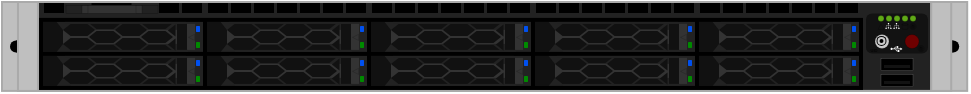 <mxfile version="24.4.8" type="device">
  <diagram name="Page-1" id="KZN-zyBD-0XipZeYQRDT">
    <mxGraphModel dx="585" dy="339" grid="1" gridSize="10" guides="1" tooltips="1" connect="1" arrows="1" fold="1" page="1" pageScale="1" pageWidth="500" pageHeight="200" math="0" shadow="0">
      <root>
        <mxCell id="0" />
        <mxCell id="1" parent="0" />
        <mxCell id="y5vkwGOPZt_xuMyuW4bd-235" value="" style="group" vertex="1" connectable="0" parent="1">
          <mxGeometry x="9" y="78" width="482.6" height="44.45" as="geometry" />
        </mxCell>
        <mxCell id="9eh16xiQdjSHdPkHuFP6-378" value="" style="rounded=0;whiteSpace=wrap;html=1;strokeColor=#aaaaaa;fillColor=#bfbfbf;strokeWidth=1;container=0;part=1;movable=1;resizable=1;rotatable=1;deletable=1;editable=1;locked=0;connectable=1;" parent="y5vkwGOPZt_xuMyuW4bd-235" vertex="1">
          <mxGeometry width="482.6" height="44.45" as="geometry" />
        </mxCell>
        <mxCell id="9eh16xiQdjSHdPkHuFP6-379" value="" style="rounded=0;whiteSpace=wrap;html=1;strokeColor=#aaaaaa;fillColor=#222222;strokeWidth=1;movable=1;resizable=1;rotatable=1;deletable=1;editable=1;locked=0;connectable=1;container=0;" parent="y5vkwGOPZt_xuMyuW4bd-235" vertex="1">
          <mxGeometry x="18" width="446.6" height="44.45" as="geometry" />
        </mxCell>
        <mxCell id="jP2WbbBxQBNUkDRbYnSl-231" value="" style="rounded=0;whiteSpace=wrap;html=1;fillColor=#000000;fontColor=#ffffff;strokeColor=none;container=0;" parent="y5vkwGOPZt_xuMyuW4bd-235" vertex="1">
          <mxGeometry x="7" y="19.225" width="4" height="6" as="geometry" />
        </mxCell>
        <mxCell id="jP2WbbBxQBNUkDRbYnSl-232" value="" style="ellipse;whiteSpace=wrap;html=1;aspect=fixed;strokeColor=none;fillColor=#000000;container=0;" parent="y5vkwGOPZt_xuMyuW4bd-235" vertex="1">
          <mxGeometry x="8" y="19.225" width="6" height="6" as="geometry" />
        </mxCell>
        <mxCell id="jP2WbbBxQBNUkDRbYnSl-233" value="" style="ellipse;whiteSpace=wrap;html=1;aspect=fixed;strokeColor=none;fillColor=#000000;container=0;" parent="y5vkwGOPZt_xuMyuW4bd-235" vertex="1">
          <mxGeometry x="4" y="19.225" width="6" height="6" as="geometry" />
        </mxCell>
        <mxCell id="wEfOMtyTKLQo5fzBktWI-2" value="" style="rounded=0;whiteSpace=wrap;html=1;fillColor=#000000;fontColor=#ffffff;strokeColor=none;container=0;" parent="y5vkwGOPZt_xuMyuW4bd-235" vertex="1">
          <mxGeometry x="471.596" y="19.225" width="4" height="6" as="geometry" />
        </mxCell>
        <mxCell id="wEfOMtyTKLQo5fzBktWI-3" value="" style="ellipse;whiteSpace=wrap;html=1;aspect=fixed;strokeColor=none;fillColor=#000000;container=0;" parent="y5vkwGOPZt_xuMyuW4bd-235" vertex="1">
          <mxGeometry x="472.596" y="19.225" width="6" height="6" as="geometry" />
        </mxCell>
        <mxCell id="wEfOMtyTKLQo5fzBktWI-4" value="" style="ellipse;whiteSpace=wrap;html=1;aspect=fixed;strokeColor=none;fillColor=#000000;container=0;" parent="y5vkwGOPZt_xuMyuW4bd-235" vertex="1">
          <mxGeometry x="468.596" y="19.225" width="6" height="6" as="geometry" />
        </mxCell>
        <mxCell id="jP2WbbBxQBNUkDRbYnSl-206" value="" style="rounded=0;whiteSpace=wrap;html=1;strokeColor=#aaaaaa;fillColor=#bfbfbf;strokeWidth=1;movable=1;resizable=1;rotatable=1;deletable=1;editable=1;locked=0;connectable=1;container=0;" parent="y5vkwGOPZt_xuMyuW4bd-235" vertex="1">
          <mxGeometry x="7.996" width="10" height="44.45" as="geometry" />
        </mxCell>
        <mxCell id="wEfOMtyTKLQo5fzBktWI-5" value="" style="rounded=0;whiteSpace=wrap;html=1;strokeColor=#aaaaaa;fillColor=#bfbfbf;strokeWidth=1;movable=1;resizable=1;rotatable=1;deletable=1;editable=1;locked=0;connectable=1;container=0;" parent="y5vkwGOPZt_xuMyuW4bd-235" vertex="1">
          <mxGeometry x="464.6" width="10" height="44.45" as="geometry" />
        </mxCell>
        <mxCell id="s0dWRtyi07ZF37cMcm2--266" value="" style="rounded=0;whiteSpace=wrap;html=1;strokeColor=none;fillColor=#000000;strokeWidth=1;movable=1;resizable=1;rotatable=1;deletable=1;editable=1;locked=0;connectable=1;container=0;" parent="y5vkwGOPZt_xuMyuW4bd-235" vertex="1">
          <mxGeometry x="349" y="0.5" width="10" height="5" as="geometry" />
        </mxCell>
        <mxCell id="s0dWRtyi07ZF37cMcm2--267" value="" style="rounded=0;whiteSpace=wrap;html=1;strokeColor=none;fillColor=#000000;strokeWidth=1;movable=1;resizable=1;rotatable=1;deletable=1;editable=1;locked=0;connectable=1;container=0;" parent="y5vkwGOPZt_xuMyuW4bd-235" vertex="1">
          <mxGeometry x="360.5" y="0.5" width="10" height="5" as="geometry" />
        </mxCell>
        <mxCell id="s0dWRtyi07ZF37cMcm2--268" value="" style="rounded=0;whiteSpace=wrap;html=1;strokeColor=none;fillColor=#000000;strokeWidth=1;movable=1;resizable=1;rotatable=1;deletable=1;editable=1;locked=0;connectable=1;container=0;" parent="y5vkwGOPZt_xuMyuW4bd-235" vertex="1">
          <mxGeometry x="372" y="0.5" width="10" height="5" as="geometry" />
        </mxCell>
        <mxCell id="s0dWRtyi07ZF37cMcm2--269" value="" style="rounded=0;whiteSpace=wrap;html=1;strokeColor=none;fillColor=#000000;strokeWidth=1;movable=1;resizable=1;rotatable=1;deletable=1;editable=1;locked=0;connectable=1;container=0;" parent="y5vkwGOPZt_xuMyuW4bd-235" vertex="1">
          <mxGeometry x="383.5" y="0.5" width="10" height="5" as="geometry" />
        </mxCell>
        <mxCell id="s0dWRtyi07ZF37cMcm2--270" value="" style="rounded=0;whiteSpace=wrap;html=1;strokeColor=none;fillColor=#000000;strokeWidth=1;movable=1;resizable=1;rotatable=1;deletable=1;editable=1;locked=0;connectable=1;container=0;" parent="y5vkwGOPZt_xuMyuW4bd-235" vertex="1">
          <mxGeometry x="395" y="0.5" width="10" height="5" as="geometry" />
        </mxCell>
        <mxCell id="s0dWRtyi07ZF37cMcm2--271" value="" style="rounded=0;whiteSpace=wrap;html=1;strokeColor=none;fillColor=#000000;strokeWidth=1;movable=1;resizable=1;rotatable=1;deletable=1;editable=1;locked=0;connectable=1;container=0;" parent="y5vkwGOPZt_xuMyuW4bd-235" vertex="1">
          <mxGeometry x="406.5" y="0.5" width="10" height="5" as="geometry" />
        </mxCell>
        <mxCell id="s0dWRtyi07ZF37cMcm2--273" value="" style="rounded=0;whiteSpace=wrap;html=1;strokeColor=none;fillColor=#000000;strokeWidth=1;movable=1;resizable=1;rotatable=1;deletable=1;editable=1;locked=0;connectable=1;container=0;" parent="y5vkwGOPZt_xuMyuW4bd-235" vertex="1">
          <mxGeometry x="418" y="0.5" width="10" height="5" as="geometry" />
        </mxCell>
        <mxCell id="s0dWRtyi07ZF37cMcm2--274" value="" style="rounded=0;whiteSpace=wrap;html=1;strokeColor=none;fillColor=#000000;strokeWidth=1;movable=1;resizable=1;rotatable=1;deletable=1;editable=1;locked=0;connectable=1;container=0;" parent="y5vkwGOPZt_xuMyuW4bd-235" vertex="1">
          <mxGeometry x="267" y="0.5" width="10" height="5" as="geometry" />
        </mxCell>
        <mxCell id="s0dWRtyi07ZF37cMcm2--275" value="" style="rounded=0;whiteSpace=wrap;html=1;strokeColor=none;fillColor=#000000;strokeWidth=1;movable=1;resizable=1;rotatable=1;deletable=1;editable=1;locked=0;connectable=1;container=0;" parent="y5vkwGOPZt_xuMyuW4bd-235" vertex="1">
          <mxGeometry x="278.5" y="0.5" width="10" height="5" as="geometry" />
        </mxCell>
        <mxCell id="s0dWRtyi07ZF37cMcm2--276" value="" style="rounded=0;whiteSpace=wrap;html=1;strokeColor=none;fillColor=#000000;strokeWidth=1;movable=1;resizable=1;rotatable=1;deletable=1;editable=1;locked=0;connectable=1;container=0;" parent="y5vkwGOPZt_xuMyuW4bd-235" vertex="1">
          <mxGeometry x="290" y="0.5" width="10" height="5" as="geometry" />
        </mxCell>
        <mxCell id="s0dWRtyi07ZF37cMcm2--277" value="" style="rounded=0;whiteSpace=wrap;html=1;strokeColor=none;fillColor=#000000;strokeWidth=1;movable=1;resizable=1;rotatable=1;deletable=1;editable=1;locked=0;connectable=1;container=0;" parent="y5vkwGOPZt_xuMyuW4bd-235" vertex="1">
          <mxGeometry x="301.5" y="0.5" width="10" height="5" as="geometry" />
        </mxCell>
        <mxCell id="s0dWRtyi07ZF37cMcm2--278" value="" style="rounded=0;whiteSpace=wrap;html=1;strokeColor=none;fillColor=#000000;strokeWidth=1;movable=1;resizable=1;rotatable=1;deletable=1;editable=1;locked=0;connectable=1;container=0;" parent="y5vkwGOPZt_xuMyuW4bd-235" vertex="1">
          <mxGeometry x="313" y="0.5" width="10" height="5" as="geometry" />
        </mxCell>
        <mxCell id="s0dWRtyi07ZF37cMcm2--279" value="" style="rounded=0;whiteSpace=wrap;html=1;strokeColor=none;fillColor=#000000;strokeWidth=1;movable=1;resizable=1;rotatable=1;deletable=1;editable=1;locked=0;connectable=1;container=0;" parent="y5vkwGOPZt_xuMyuW4bd-235" vertex="1">
          <mxGeometry x="324.5" y="0.5" width="10" height="5" as="geometry" />
        </mxCell>
        <mxCell id="s0dWRtyi07ZF37cMcm2--280" value="" style="rounded=0;whiteSpace=wrap;html=1;strokeColor=none;fillColor=#000000;strokeWidth=1;movable=1;resizable=1;rotatable=1;deletable=1;editable=1;locked=0;connectable=1;container=0;" parent="y5vkwGOPZt_xuMyuW4bd-235" vertex="1">
          <mxGeometry x="336" y="0.5" width="10" height="5" as="geometry" />
        </mxCell>
        <mxCell id="s0dWRtyi07ZF37cMcm2--281" value="" style="rounded=0;whiteSpace=wrap;html=1;strokeColor=none;fillColor=#000000;strokeWidth=1;movable=1;resizable=1;rotatable=1;deletable=1;editable=1;locked=0;connectable=1;container=0;" parent="y5vkwGOPZt_xuMyuW4bd-235" vertex="1">
          <mxGeometry x="185" y="0.5" width="10" height="5" as="geometry" />
        </mxCell>
        <mxCell id="s0dWRtyi07ZF37cMcm2--282" value="" style="rounded=0;whiteSpace=wrap;html=1;strokeColor=none;fillColor=#000000;strokeWidth=1;movable=1;resizable=1;rotatable=1;deletable=1;editable=1;locked=0;connectable=1;container=0;" parent="y5vkwGOPZt_xuMyuW4bd-235" vertex="1">
          <mxGeometry x="196.5" y="0.5" width="10" height="5" as="geometry" />
        </mxCell>
        <mxCell id="s0dWRtyi07ZF37cMcm2--283" value="" style="rounded=0;whiteSpace=wrap;html=1;strokeColor=none;fillColor=#000000;strokeWidth=1;movable=1;resizable=1;rotatable=1;deletable=1;editable=1;locked=0;connectable=1;container=0;" parent="y5vkwGOPZt_xuMyuW4bd-235" vertex="1">
          <mxGeometry x="208" y="0.5" width="10" height="5" as="geometry" />
        </mxCell>
        <mxCell id="s0dWRtyi07ZF37cMcm2--284" value="" style="rounded=0;whiteSpace=wrap;html=1;strokeColor=none;fillColor=#000000;strokeWidth=1;movable=1;resizable=1;rotatable=1;deletable=1;editable=1;locked=0;connectable=1;container=0;" parent="y5vkwGOPZt_xuMyuW4bd-235" vertex="1">
          <mxGeometry x="219.5" y="0.5" width="10" height="5" as="geometry" />
        </mxCell>
        <mxCell id="s0dWRtyi07ZF37cMcm2--285" value="" style="rounded=0;whiteSpace=wrap;html=1;strokeColor=none;fillColor=#000000;strokeWidth=1;movable=1;resizable=1;rotatable=1;deletable=1;editable=1;locked=0;connectable=1;container=0;" parent="y5vkwGOPZt_xuMyuW4bd-235" vertex="1">
          <mxGeometry x="231" y="0.5" width="10" height="5" as="geometry" />
        </mxCell>
        <mxCell id="s0dWRtyi07ZF37cMcm2--286" value="" style="rounded=0;whiteSpace=wrap;html=1;strokeColor=none;fillColor=#000000;strokeWidth=1;movable=1;resizable=1;rotatable=1;deletable=1;editable=1;locked=0;connectable=1;container=0;" parent="y5vkwGOPZt_xuMyuW4bd-235" vertex="1">
          <mxGeometry x="242.5" y="0.5" width="10" height="5" as="geometry" />
        </mxCell>
        <mxCell id="s0dWRtyi07ZF37cMcm2--287" value="" style="rounded=0;whiteSpace=wrap;html=1;strokeColor=none;fillColor=#000000;strokeWidth=1;movable=1;resizable=1;rotatable=1;deletable=1;editable=1;locked=0;connectable=1;container=0;" parent="y5vkwGOPZt_xuMyuW4bd-235" vertex="1">
          <mxGeometry x="254" y="0.5" width="10" height="5" as="geometry" />
        </mxCell>
        <mxCell id="s0dWRtyi07ZF37cMcm2--288" value="" style="rounded=0;whiteSpace=wrap;html=1;strokeColor=none;fillColor=#000000;strokeWidth=1;movable=1;resizable=1;rotatable=1;deletable=1;editable=1;locked=0;connectable=1;container=0;" parent="y5vkwGOPZt_xuMyuW4bd-235" vertex="1">
          <mxGeometry x="103" y="0.5" width="10" height="5" as="geometry" />
        </mxCell>
        <mxCell id="s0dWRtyi07ZF37cMcm2--289" value="" style="rounded=0;whiteSpace=wrap;html=1;strokeColor=none;fillColor=#000000;strokeWidth=1;movable=1;resizable=1;rotatable=1;deletable=1;editable=1;locked=0;connectable=1;container=0;" parent="y5vkwGOPZt_xuMyuW4bd-235" vertex="1">
          <mxGeometry x="114.5" y="0.5" width="10" height="5" as="geometry" />
        </mxCell>
        <mxCell id="s0dWRtyi07ZF37cMcm2--290" value="" style="rounded=0;whiteSpace=wrap;html=1;strokeColor=none;fillColor=#000000;strokeWidth=1;movable=1;resizable=1;rotatable=1;deletable=1;editable=1;locked=0;connectable=1;container=0;" parent="y5vkwGOPZt_xuMyuW4bd-235" vertex="1">
          <mxGeometry x="126" y="0.5" width="10" height="5" as="geometry" />
        </mxCell>
        <mxCell id="s0dWRtyi07ZF37cMcm2--291" value="" style="rounded=0;whiteSpace=wrap;html=1;strokeColor=none;fillColor=#000000;strokeWidth=1;movable=1;resizable=1;rotatable=1;deletable=1;editable=1;locked=0;connectable=1;container=0;" parent="y5vkwGOPZt_xuMyuW4bd-235" vertex="1">
          <mxGeometry x="137.5" y="0.5" width="10" height="5" as="geometry" />
        </mxCell>
        <mxCell id="s0dWRtyi07ZF37cMcm2--292" value="" style="rounded=0;whiteSpace=wrap;html=1;strokeColor=none;fillColor=#000000;strokeWidth=1;movable=1;resizable=1;rotatable=1;deletable=1;editable=1;locked=0;connectable=1;container=0;" parent="y5vkwGOPZt_xuMyuW4bd-235" vertex="1">
          <mxGeometry x="149" y="0.5" width="10" height="5" as="geometry" />
        </mxCell>
        <mxCell id="s0dWRtyi07ZF37cMcm2--293" value="" style="rounded=0;whiteSpace=wrap;html=1;strokeColor=none;fillColor=#000000;strokeWidth=1;movable=1;resizable=1;rotatable=1;deletable=1;editable=1;locked=0;connectable=1;container=0;" parent="y5vkwGOPZt_xuMyuW4bd-235" vertex="1">
          <mxGeometry x="160.5" y="0.5" width="10" height="5" as="geometry" />
        </mxCell>
        <mxCell id="s0dWRtyi07ZF37cMcm2--294" value="" style="rounded=0;whiteSpace=wrap;html=1;strokeColor=none;fillColor=#000000;strokeWidth=1;movable=1;resizable=1;rotatable=1;deletable=1;editable=1;locked=0;connectable=1;container=0;" parent="y5vkwGOPZt_xuMyuW4bd-235" vertex="1">
          <mxGeometry x="172" y="0.5" width="10" height="5" as="geometry" />
        </mxCell>
        <mxCell id="s0dWRtyi07ZF37cMcm2--295" value="" style="rounded=0;whiteSpace=wrap;html=1;strokeColor=none;fillColor=#000000;strokeWidth=1;movable=1;resizable=1;rotatable=1;deletable=1;editable=1;locked=0;connectable=1;container=0;" parent="y5vkwGOPZt_xuMyuW4bd-235" vertex="1">
          <mxGeometry x="21" y="0.5" width="10" height="5" as="geometry" />
        </mxCell>
        <mxCell id="s0dWRtyi07ZF37cMcm2--300" value="" style="rounded=0;whiteSpace=wrap;html=1;strokeColor=none;fillColor=#000000;strokeWidth=1;movable=1;resizable=1;rotatable=1;deletable=1;editable=1;locked=0;connectable=1;container=0;" parent="y5vkwGOPZt_xuMyuW4bd-235" vertex="1">
          <mxGeometry x="78.5" y="0.5" width="10" height="5" as="geometry" />
        </mxCell>
        <mxCell id="s0dWRtyi07ZF37cMcm2--301" value="" style="rounded=0;whiteSpace=wrap;html=1;strokeColor=none;fillColor=#000000;strokeWidth=1;movable=1;resizable=1;rotatable=1;deletable=1;editable=1;locked=0;connectable=1;container=0;" parent="y5vkwGOPZt_xuMyuW4bd-235" vertex="1">
          <mxGeometry x="90" y="0.5" width="10" height="5" as="geometry" />
        </mxCell>
        <mxCell id="s0dWRtyi07ZF37cMcm2--303" value="" style="rounded=0;whiteSpace=wrap;html=1;strokeColor=none;fillColor=#000000;strokeWidth=1;movable=1;resizable=1;rotatable=1;deletable=1;editable=1;locked=0;connectable=1;container=0;" parent="y5vkwGOPZt_xuMyuW4bd-235" vertex="1">
          <mxGeometry x="44.75" y="0.5" width="20" height="5" as="geometry" />
        </mxCell>
        <mxCell id="s0dWRtyi07ZF37cMcm2--302" value="" style="rounded=0;whiteSpace=wrap;html=1;strokeColor=#000000;fillColor=#222222;strokeWidth=0.1;movable=1;resizable=1;rotatable=1;deletable=1;editable=1;locked=0;connectable=1;container=0;" parent="y5vkwGOPZt_xuMyuW4bd-235" vertex="1">
          <mxGeometry x="31.75" y="1.5" width="46" height="4" as="geometry" />
        </mxCell>
        <mxCell id="s0dWRtyi07ZF37cMcm2--304" value="" style="rounded=0;whiteSpace=wrap;html=1;strokeColor=#000000;fillColor=#333333;strokeWidth=0.1;movable=1;resizable=1;rotatable=1;deletable=1;editable=1;locked=0;connectable=1;container=0;" parent="y5vkwGOPZt_xuMyuW4bd-235" vertex="1">
          <mxGeometry x="39.75" y="1.5" width="30" height="4" as="geometry" />
        </mxCell>
        <mxCell id="s0dWRtyi07ZF37cMcm2--305" value="" style="rounded=1;whiteSpace=wrap;html=1;strokeColor=none;fillColor=#121212;strokeWidth=0.1;movable=1;resizable=1;rotatable=1;deletable=1;editable=1;locked=0;connectable=1;container=0;" parent="y5vkwGOPZt_xuMyuW4bd-235" vertex="1">
          <mxGeometry x="431.75" y="5.5" width="31" height="20" as="geometry" />
        </mxCell>
        <mxCell id="s0dWRtyi07ZF37cMcm2--316" value="" style="ellipse;whiteSpace=wrap;html=1;strokeColor=#000000;fillColor=#60a917;fontColor=#ffffff;movable=1;resizable=1;rotatable=1;deletable=1;editable=1;locked=0;connectable=1;container=0;strokeWidth=0.1;" parent="y5vkwGOPZt_xuMyuW4bd-235" vertex="1">
          <mxGeometry x="437.75" y="6.5" width="3" height="3" as="geometry" />
        </mxCell>
        <mxCell id="s0dWRtyi07ZF37cMcm2--322" value="" style="ellipse;whiteSpace=wrap;html=1;strokeColor=#000000;fillColor=#6F0000;fontColor=#ffffff;movable=1;resizable=1;rotatable=1;deletable=1;editable=1;locked=0;connectable=1;container=0;strokeWidth=0.1;" parent="y5vkwGOPZt_xuMyuW4bd-235" vertex="1">
          <mxGeometry x="451.25" y="16.0" width="7" height="7" as="geometry" />
        </mxCell>
        <mxCell id="s0dWRtyi07ZF37cMcm2--323" value="" style="ellipse;whiteSpace=wrap;html=1;strokeColor=#000000;fillColor=#CCCCCC;fontColor=#ffffff;movable=1;resizable=1;rotatable=1;deletable=1;editable=1;locked=0;connectable=1;container=0;strokeWidth=0.1;" parent="y5vkwGOPZt_xuMyuW4bd-235" vertex="1">
          <mxGeometry x="436.25" y="16.0" width="7" height="7" as="geometry" />
        </mxCell>
        <mxCell id="s0dWRtyi07ZF37cMcm2--326" value="" style="strokeWidth=0.1;html=1;shape=mxgraph.flowchart.database;whiteSpace=wrap;strokeColor=default;fillColor=none;movable=1;resizable=1;rotatable=1;deletable=1;editable=1;locked=0;connectable=1;container=0;" parent="y5vkwGOPZt_xuMyuW4bd-235" vertex="1">
          <mxGeometry x="449.75" y="10.5" width="3" height="3" as="geometry" />
        </mxCell>
        <mxCell id="s0dWRtyi07ZF37cMcm2--327" value="" style="sketch=0;pointerEvents=1;shadow=0;dashed=0;html=1;strokeColor=none;fillColor=#FFFFFF;labelPosition=center;verticalLabelPosition=bottom;verticalAlign=top;align=center;outlineConnect=0;shape=mxgraph.vvd.infrastructure;movable=1;resizable=1;rotatable=1;deletable=1;editable=1;locked=0;connectable=1;container=0;" parent="y5vkwGOPZt_xuMyuW4bd-235" vertex="1">
          <mxGeometry x="441.75" y="10.5" width="3" height="3" as="geometry" />
        </mxCell>
        <mxCell id="s0dWRtyi07ZF37cMcm2--330" value="" style="triangle;whiteSpace=wrap;html=1;rotation=-90;fillColor=none;strokeWidth=0.1;movable=1;resizable=1;rotatable=1;deletable=1;editable=1;locked=0;connectable=1;container=0;" parent="y5vkwGOPZt_xuMyuW4bd-235" vertex="1">
          <mxGeometry x="437.75" y="10.5" width="3" height="3" as="geometry" />
        </mxCell>
        <mxCell id="s0dWRtyi07ZF37cMcm2--331" value="" style="sketch=0;html=1;strokeColor=default;shadow=0;fillColor=none;verticalAlign=top;labelPosition=center;verticalLabelPosition=bottom;shape=mxgraph.gcp2.a7_power;gradientColor=none;strokeWidth=0.1;movable=1;resizable=1;rotatable=1;deletable=1;editable=1;locked=0;connectable=1;container=0;" parent="y5vkwGOPZt_xuMyuW4bd-235" vertex="1">
          <mxGeometry x="453.75" y="10.5" width="3" height="3" as="geometry" />
        </mxCell>
        <mxCell id="s0dWRtyi07ZF37cMcm2--332" value="" style="ellipse;whiteSpace=wrap;html=1;strokeColor=#000000;fillColor=#60a917;fontColor=#ffffff;movable=1;resizable=1;rotatable=1;deletable=1;editable=1;locked=0;connectable=1;container=0;strokeWidth=0.1;" parent="y5vkwGOPZt_xuMyuW4bd-235" vertex="1">
          <mxGeometry x="441.75" y="6.5" width="3" height="3" as="geometry" />
        </mxCell>
        <mxCell id="s0dWRtyi07ZF37cMcm2--333" value="" style="ellipse;whiteSpace=wrap;html=1;strokeColor=#000000;fillColor=#60a917;fontColor=#ffffff;movable=1;resizable=1;rotatable=1;deletable=1;editable=1;locked=0;connectable=1;container=0;strokeWidth=0.1;" parent="y5vkwGOPZt_xuMyuW4bd-235" vertex="1">
          <mxGeometry x="445.75" y="6.5" width="3" height="3" as="geometry" />
        </mxCell>
        <mxCell id="s0dWRtyi07ZF37cMcm2--334" value="" style="ellipse;whiteSpace=wrap;html=1;strokeColor=#000000;fillColor=#60a917;fontColor=#ffffff;movable=1;resizable=1;rotatable=1;deletable=1;editable=1;locked=0;connectable=1;container=0;strokeWidth=0.1;" parent="y5vkwGOPZt_xuMyuW4bd-235" vertex="1">
          <mxGeometry x="449.75" y="6.5" width="3" height="3" as="geometry" />
        </mxCell>
        <mxCell id="s0dWRtyi07ZF37cMcm2--335" value="" style="ellipse;whiteSpace=wrap;html=1;strokeColor=#000000;fillColor=#60a917;fontColor=#ffffff;movable=1;resizable=1;rotatable=1;deletable=1;editable=1;locked=0;connectable=1;container=0;strokeWidth=0.1;" parent="y5vkwGOPZt_xuMyuW4bd-235" vertex="1">
          <mxGeometry x="453.75" y="6.5" width="3" height="3" as="geometry" />
        </mxCell>
        <mxCell id="s0dWRtyi07ZF37cMcm2--336" value="" style="sketch=0;pointerEvents=1;shadow=0;dashed=0;html=1;strokeColor=none;fillColor=#FFFFFF;labelPosition=center;verticalLabelPosition=bottom;verticalAlign=top;align=center;outlineConnect=0;shape=mxgraph.vvd.infrastructure;movable=1;resizable=1;rotatable=1;deletable=1;editable=1;locked=0;connectable=1;container=0;" parent="y5vkwGOPZt_xuMyuW4bd-235" vertex="1">
          <mxGeometry x="445.75" y="10.5" width="3" height="3" as="geometry" />
        </mxCell>
        <mxCell id="s0dWRtyi07ZF37cMcm2--337" value="" style="rounded=0;whiteSpace=wrap;html=1;strokeColor=#000000;fillColor=#333333;strokeWidth=0.1;movable=1;resizable=1;rotatable=1;deletable=1;editable=1;locked=0;connectable=1;container=0;" parent="y5vkwGOPZt_xuMyuW4bd-235" vertex="1">
          <mxGeometry x="42.75" y="1.5" width="24" height="4" as="geometry" />
        </mxCell>
        <mxCell id="s0dWRtyi07ZF37cMcm2--64" value="" style="rounded=0;whiteSpace=wrap;html=1;strokeColor=none;fillColor=#000000;strokeWidth=1;movable=1;resizable=1;rotatable=1;deletable=1;editable=1;locked=0;connectable=1;container=0;" parent="y5vkwGOPZt_xuMyuW4bd-235" vertex="1">
          <mxGeometry x="18.5" y="7.95" width="412" height="36" as="geometry" />
        </mxCell>
        <mxCell id="s0dWRtyi07ZF37cMcm2--306" value="" style="rounded=0;whiteSpace=wrap;html=1;strokeColor=#aaaaaa;fillColor=#000000;strokeWidth=0.1;movable=1;resizable=1;rotatable=1;deletable=1;editable=1;locked=0;connectable=1;container=0;" parent="y5vkwGOPZt_xuMyuW4bd-235" vertex="1">
          <mxGeometry x="439.25" y="28" width="16" height="6" as="geometry" />
        </mxCell>
        <mxCell id="s0dWRtyi07ZF37cMcm2--307" value="" style="rounded=0;whiteSpace=wrap;html=1;strokeColor=none;fillColor=#121212;strokeWidth=0.5;fontColor=#ffffff;movable=1;resizable=1;rotatable=1;deletable=1;editable=1;locked=0;connectable=1;container=0;" parent="y5vkwGOPZt_xuMyuW4bd-235" vertex="1">
          <mxGeometry x="440.75" y="31.25" width="13" height="1.5" as="geometry" />
        </mxCell>
        <mxCell id="s0dWRtyi07ZF37cMcm2--314" value="" style="rounded=0;whiteSpace=wrap;html=1;strokeColor=#aaaaaa;fillColor=#000000;strokeWidth=0.1;movable=1;resizable=1;rotatable=1;deletable=1;editable=1;locked=0;connectable=1;container=0;" parent="y5vkwGOPZt_xuMyuW4bd-235" vertex="1">
          <mxGeometry x="439.25" y="36" width="16" height="6" as="geometry" />
        </mxCell>
        <mxCell id="s0dWRtyi07ZF37cMcm2--315" value="" style="rounded=0;whiteSpace=wrap;html=1;strokeColor=none;fillColor=#121212;strokeWidth=0.5;fontColor=#ffffff;movable=1;resizable=1;rotatable=1;deletable=1;editable=1;locked=0;connectable=1;container=0;" parent="y5vkwGOPZt_xuMyuW4bd-235" vertex="1">
          <mxGeometry x="440.75" y="39.25" width="13" height="1.5" as="geometry" />
        </mxCell>
        <mxCell id="jYugRQpqX03XuYQ0I7Gw-276" value="" style="ellipse;whiteSpace=wrap;html=1;strokeColor=none;fillColor=#000000;fontColor=#ffffff;movable=1;resizable=1;rotatable=1;deletable=1;editable=1;locked=0;connectable=1;container=0;strokeWidth=2;" parent="y5vkwGOPZt_xuMyuW4bd-235" vertex="1">
          <mxGeometry x="437.25" y="16.95" width="5" height="5" as="geometry" />
        </mxCell>
        <mxCell id="jYugRQpqX03XuYQ0I7Gw-279" value="" style="ellipse;whiteSpace=wrap;html=1;strokeColor=#CCCCCC;fillColor=#000000;fontColor=#ffffff;movable=1;resizable=1;rotatable=1;deletable=1;editable=1;locked=0;connectable=1;container=0;strokeWidth=1;" parent="y5vkwGOPZt_xuMyuW4bd-235" vertex="1">
          <mxGeometry x="438.25" y="18.0" width="3" height="3" as="geometry" />
        </mxCell>
        <mxCell id="jYugRQpqX03XuYQ0I7Gw-280" value="" style="sketch=0;html=1;strokeColor=default;shadow=0;fillColor=none;verticalAlign=top;labelPosition=center;verticalLabelPosition=bottom;shape=mxgraph.gcp2.a7_power;gradientColor=none;strokeWidth=0.1;movable=1;resizable=1;rotatable=1;deletable=1;editable=1;locked=0;connectable=1;container=0;" parent="y5vkwGOPZt_xuMyuW4bd-235" vertex="1">
          <mxGeometry x="457.75" y="21.5" width="3" height="3" as="geometry" />
        </mxCell>
        <mxCell id="jYugRQpqX03XuYQ0I7Gw-281" value="" style="sketch=0;pointerEvents=1;shadow=0;dashed=0;html=1;strokeColor=none;labelPosition=center;verticalLabelPosition=bottom;verticalAlign=top;align=center;fillColor=#FFFFFF;shape=mxgraph.mscae.enterprise.usb;movable=1;resizable=1;rotatable=1;deletable=1;editable=1;locked=0;connectable=1;container=0;" parent="y5vkwGOPZt_xuMyuW4bd-235" vertex="1">
          <mxGeometry x="444.25" y="21.95" width="6" height="3" as="geometry" />
        </mxCell>
        <mxCell id="jYugRQpqX03XuYQ0I7Gw-282" value="UID" style="text;html=1;align=center;verticalAlign=middle;whiteSpace=wrap;rounded=0;fontSize=2;container=0;" parent="y5vkwGOPZt_xuMyuW4bd-235" vertex="1">
          <mxGeometry x="431.75" y="21.5" width="8" height="4" as="geometry" />
        </mxCell>
        <mxCell id="y5vkwGOPZt_xuMyuW4bd-4" value="" style="group" vertex="1" connectable="0" parent="y5vkwGOPZt_xuMyuW4bd-235">
          <mxGeometry x="20.5" y="9.95" width="80" height="15" as="geometry" />
        </mxCell>
        <mxCell id="s0dWRtyi07ZF37cMcm2--1" value="" style="rounded=0;whiteSpace=wrap;html=1;strokeColor=none;fillColor=#222222;strokeWidth=1;movable=1;resizable=1;rotatable=1;deletable=1;editable=1;locked=0;connectable=1;container=0;" parent="y5vkwGOPZt_xuMyuW4bd-4" vertex="1">
          <mxGeometry width="80" height="15" as="geometry" />
        </mxCell>
        <mxCell id="s0dWRtyi07ZF37cMcm2--23" value="" style="whiteSpace=wrap;html=1;rounded=0;strokeWidth=1;align=center;verticalAlign=middle;fontFamily=Helvetica;fontSize=12;fontColor=default;resizable=1;fillColor=#333333;strokeColor=none;container=0;" parent="y5vkwGOPZt_xuMyuW4bd-4" vertex="1">
          <mxGeometry x="1" y="4" width="66" height="7" as="geometry" />
        </mxCell>
        <mxCell id="s0dWRtyi07ZF37cMcm2--12" value="" style="shape=hexagon;perimeter=hexagonPerimeter2;whiteSpace=wrap;html=1;fixedSize=1;rounded=0;strokeWidth=1;align=center;verticalAlign=middle;fontFamily=Helvetica;fontSize=12;fontColor=default;resizable=1;fillColor=#111111;strokeColor=none;size=3.802;container=0;" parent="y5vkwGOPZt_xuMyuW4bd-4" vertex="1">
          <mxGeometry x="10" y="1" width="16" height="6" as="geometry" />
        </mxCell>
        <mxCell id="s0dWRtyi07ZF37cMcm2--21" value="" style="whiteSpace=wrap;html=1;rounded=0;strokeWidth=1;align=center;verticalAlign=middle;fontFamily=Helvetica;fontSize=12;fontColor=default;resizable=1;fillColor=#111111;strokeColor=none;container=0;" parent="y5vkwGOPZt_xuMyuW4bd-4" vertex="1">
          <mxGeometry x="67" y="1" width="5" height="13" as="geometry" />
        </mxCell>
        <mxCell id="s0dWRtyi07ZF37cMcm2--22" value="" style="whiteSpace=wrap;html=1;rounded=0;strokeWidth=1;align=center;verticalAlign=middle;fontFamily=Helvetica;fontSize=12;fontColor=default;resizable=1;fillColor=#333333;strokeColor=none;container=0;" parent="y5vkwGOPZt_xuMyuW4bd-4" vertex="1">
          <mxGeometry x="72" y="1" width="4" height="13" as="geometry" />
        </mxCell>
        <mxCell id="s0dWRtyi07ZF37cMcm2--25" value="" style="triangle;whiteSpace=wrap;html=1;strokeColor=#111111;rounded=0;strokeWidth=0.1;align=center;verticalAlign=middle;fontFamily=Helvetica;fontSize=12;fontColor=default;resizable=1;fillColor=#333333;rotation=-180;container=0;" parent="y5vkwGOPZt_xuMyuW4bd-4" vertex="1">
          <mxGeometry x="72.5" y="6" width="3" height="3" as="geometry" />
        </mxCell>
        <mxCell id="s0dWRtyi07ZF37cMcm2--27" value="" style="shape=hexagon;perimeter=hexagonPerimeter2;whiteSpace=wrap;html=1;fixedSize=1;rounded=0;strokeWidth=1;align=center;verticalAlign=middle;fontFamily=Helvetica;fontSize=12;fontColor=default;resizable=1;fillColor=#111111;strokeColor=none;size=3.802;container=0;" parent="y5vkwGOPZt_xuMyuW4bd-4" vertex="1">
          <mxGeometry x="10" y="8" width="16" height="6" as="geometry" />
        </mxCell>
        <mxCell id="s0dWRtyi07ZF37cMcm2--28" value="" style="shape=hexagon;perimeter=hexagonPerimeter2;whiteSpace=wrap;html=1;fixedSize=1;rounded=0;strokeWidth=1;align=center;verticalAlign=middle;fontFamily=Helvetica;fontSize=12;fontColor=default;resizable=1;fillColor=#111111;strokeColor=none;size=3.802;container=0;" parent="y5vkwGOPZt_xuMyuW4bd-4" vertex="1">
          <mxGeometry x="23" y="4.5" width="16" height="6" as="geometry" />
        </mxCell>
        <mxCell id="s0dWRtyi07ZF37cMcm2--29" value="" style="shape=hexagon;perimeter=hexagonPerimeter2;whiteSpace=wrap;html=1;fixedSize=1;rounded=0;strokeWidth=1;align=center;verticalAlign=middle;fontFamily=Helvetica;fontSize=12;fontColor=default;resizable=1;fillColor=#111111;strokeColor=none;size=3.802;container=0;" parent="y5vkwGOPZt_xuMyuW4bd-4" vertex="1">
          <mxGeometry x="36" y="8" width="16" height="6" as="geometry" />
        </mxCell>
        <mxCell id="s0dWRtyi07ZF37cMcm2--30" value="" style="shape=hexagon;perimeter=hexagonPerimeter2;whiteSpace=wrap;html=1;fixedSize=1;rounded=0;strokeWidth=1;align=center;verticalAlign=middle;fontFamily=Helvetica;fontSize=12;fontColor=default;resizable=1;fillColor=#111111;strokeColor=none;size=3.802;container=0;" parent="y5vkwGOPZt_xuMyuW4bd-4" vertex="1">
          <mxGeometry x="36" y="1" width="16" height="6" as="geometry" />
        </mxCell>
        <mxCell id="s0dWRtyi07ZF37cMcm2--34" value="" style="shape=trapezoid;perimeter=trapezoidPerimeter;whiteSpace=wrap;html=1;fixedSize=1;rounded=0;strokeWidth=1;align=center;verticalAlign=middle;fontFamily=Helvetica;fontSize=12;fontColor=default;resizable=1;fillColor=#111111;strokeColor=none;size=3.8;container=0;" parent="y5vkwGOPZt_xuMyuW4bd-4" vertex="1">
          <mxGeometry x="23" y="11.5" width="16" height="3" as="geometry" />
        </mxCell>
        <mxCell id="s0dWRtyi07ZF37cMcm2--35" value="" style="shape=trapezoid;perimeter=trapezoidPerimeter;whiteSpace=wrap;html=1;fixedSize=1;rounded=0;strokeWidth=1;align=center;verticalAlign=middle;fontFamily=Helvetica;fontSize=12;fontColor=default;resizable=1;fillColor=#111111;strokeColor=none;size=3.8;flipV=1;container=0;" parent="y5vkwGOPZt_xuMyuW4bd-4" vertex="1">
          <mxGeometry x="23" y="0.5" width="16" height="3" as="geometry" />
        </mxCell>
        <mxCell id="s0dWRtyi07ZF37cMcm2--39" value="" style="rounded=1;whiteSpace=wrap;html=1;strokeColor=none;fillColor=#008a00;fontColor=#ffffff;container=0;" parent="y5vkwGOPZt_xuMyuW4bd-4" vertex="1">
          <mxGeometry x="76.5" y="10" width="2" height="3" as="geometry" />
        </mxCell>
        <mxCell id="s0dWRtyi07ZF37cMcm2--40" value="" style="rounded=1;whiteSpace=wrap;html=1;strokeColor=none;fillColor=#0050ef;fontColor=#ffffff;container=0;" parent="y5vkwGOPZt_xuMyuW4bd-4" vertex="1">
          <mxGeometry x="76.5" y="2" width="2" height="3" as="geometry" />
        </mxCell>
        <mxCell id="jYugRQpqX03XuYQ0I7Gw-283" value="" style="shape=loopLimit;whiteSpace=wrap;html=1;rounded=0;strokeWidth=1;align=center;verticalAlign=middle;fontFamily=Helvetica;fontSize=12;fontColor=default;resizable=1;fillColor=#111111;strokeColor=none;rotation=90;size=4;container=0;" parent="y5vkwGOPZt_xuMyuW4bd-4" vertex="1">
          <mxGeometry x="-2.5" y="2.5" width="15" height="10" as="geometry" />
        </mxCell>
        <mxCell id="jYugRQpqX03XuYQ0I7Gw-284" value="" style="shape=hexagon;perimeter=hexagonPerimeter2;whiteSpace=wrap;html=1;fixedSize=1;rounded=0;strokeWidth=1;align=center;verticalAlign=middle;fontFamily=Helvetica;fontSize=12;fontColor=default;resizable=1;fillColor=#111111;strokeColor=none;size=3.802;container=0;" parent="y5vkwGOPZt_xuMyuW4bd-4" vertex="1">
          <mxGeometry x="49" y="4.5" width="16" height="6" as="geometry" />
        </mxCell>
        <mxCell id="jYugRQpqX03XuYQ0I7Gw-285" value="" style="shape=trapezoid;perimeter=trapezoidPerimeter;whiteSpace=wrap;html=1;fixedSize=1;rounded=0;strokeWidth=1;align=center;verticalAlign=middle;fontFamily=Helvetica;fontSize=12;fontColor=default;resizable=1;fillColor=#111111;strokeColor=none;size=3.8;container=0;" parent="y5vkwGOPZt_xuMyuW4bd-4" vertex="1">
          <mxGeometry x="49" y="11.5" width="16" height="3" as="geometry" />
        </mxCell>
        <mxCell id="jYugRQpqX03XuYQ0I7Gw-286" value="" style="shape=trapezoid;perimeter=trapezoidPerimeter;whiteSpace=wrap;html=1;fixedSize=1;rounded=0;strokeWidth=1;align=center;verticalAlign=middle;fontFamily=Helvetica;fontSize=12;fontColor=default;resizable=1;fillColor=#111111;strokeColor=none;size=3.8;flipV=1;container=0;" parent="y5vkwGOPZt_xuMyuW4bd-4" vertex="1">
          <mxGeometry x="49" y="0.5" width="16" height="3" as="geometry" />
        </mxCell>
        <mxCell id="s0dWRtyi07ZF37cMcm2--38" value="" style="whiteSpace=wrap;html=1;rounded=0;strokeWidth=1;align=center;verticalAlign=middle;fontFamily=Helvetica;fontSize=12;fontColor=default;resizable=1;fillColor=#222222;strokeColor=none;container=0;" parent="y5vkwGOPZt_xuMyuW4bd-4" vertex="1">
          <mxGeometry x="11" width="60.5" height="1" as="geometry" />
        </mxCell>
        <mxCell id="s0dWRtyi07ZF37cMcm2--37" value="" style="whiteSpace=wrap;html=1;rounded=0;strokeWidth=1;align=center;verticalAlign=middle;fontFamily=Helvetica;fontSize=12;fontColor=default;resizable=1;fillColor=#222222;strokeColor=none;container=0;" parent="y5vkwGOPZt_xuMyuW4bd-4" vertex="1">
          <mxGeometry x="14" y="14" width="58.5" height="1" as="geometry" />
        </mxCell>
        <mxCell id="y5vkwGOPZt_xuMyuW4bd-1" value="" style="triangle;whiteSpace=wrap;html=1;rounded=0;strokeWidth=0.01;align=center;verticalAlign=middle;fontFamily=Helvetica;fontSize=12;fontColor=default;resizable=1;fillColor=#111111;strokeColor=none;direction=west;container=0;rotation=0;" vertex="1" parent="y5vkwGOPZt_xuMyuW4bd-4">
          <mxGeometry x="62.2" y="1" width="3.8" height="6" as="geometry" />
        </mxCell>
        <mxCell id="y5vkwGOPZt_xuMyuW4bd-3" value="" style="triangle;whiteSpace=wrap;html=1;rounded=0;strokeWidth=0.01;align=center;verticalAlign=middle;fontFamily=Helvetica;fontSize=12;fontColor=default;resizable=1;fillColor=#111111;strokeColor=none;direction=west;container=0;rotation=0;" vertex="1" parent="y5vkwGOPZt_xuMyuW4bd-4">
          <mxGeometry x="62.2" y="8" width="3.8" height="6" as="geometry" />
        </mxCell>
        <mxCell id="y5vkwGOPZt_xuMyuW4bd-28" value="" style="group" vertex="1" connectable="0" parent="y5vkwGOPZt_xuMyuW4bd-235">
          <mxGeometry x="20.5" y="26.95" width="80" height="15" as="geometry" />
        </mxCell>
        <mxCell id="y5vkwGOPZt_xuMyuW4bd-29" value="" style="rounded=0;whiteSpace=wrap;html=1;strokeColor=none;fillColor=#222222;strokeWidth=1;movable=1;resizable=1;rotatable=1;deletable=1;editable=1;locked=0;connectable=1;container=0;" vertex="1" parent="y5vkwGOPZt_xuMyuW4bd-28">
          <mxGeometry width="80" height="15" as="geometry" />
        </mxCell>
        <mxCell id="y5vkwGOPZt_xuMyuW4bd-30" value="" style="whiteSpace=wrap;html=1;rounded=0;strokeWidth=1;align=center;verticalAlign=middle;fontFamily=Helvetica;fontSize=12;fontColor=default;resizable=1;fillColor=#333333;strokeColor=none;container=0;" vertex="1" parent="y5vkwGOPZt_xuMyuW4bd-28">
          <mxGeometry x="1" y="4" width="66" height="7" as="geometry" />
        </mxCell>
        <mxCell id="y5vkwGOPZt_xuMyuW4bd-31" value="" style="shape=hexagon;perimeter=hexagonPerimeter2;whiteSpace=wrap;html=1;fixedSize=1;rounded=0;strokeWidth=1;align=center;verticalAlign=middle;fontFamily=Helvetica;fontSize=12;fontColor=default;resizable=1;fillColor=#111111;strokeColor=none;size=3.802;container=0;" vertex="1" parent="y5vkwGOPZt_xuMyuW4bd-28">
          <mxGeometry x="10" y="1" width="16" height="6" as="geometry" />
        </mxCell>
        <mxCell id="y5vkwGOPZt_xuMyuW4bd-32" value="" style="whiteSpace=wrap;html=1;rounded=0;strokeWidth=1;align=center;verticalAlign=middle;fontFamily=Helvetica;fontSize=12;fontColor=default;resizable=1;fillColor=#111111;strokeColor=none;container=0;" vertex="1" parent="y5vkwGOPZt_xuMyuW4bd-28">
          <mxGeometry x="67" y="1" width="5" height="13" as="geometry" />
        </mxCell>
        <mxCell id="y5vkwGOPZt_xuMyuW4bd-33" value="" style="whiteSpace=wrap;html=1;rounded=0;strokeWidth=1;align=center;verticalAlign=middle;fontFamily=Helvetica;fontSize=12;fontColor=default;resizable=1;fillColor=#333333;strokeColor=none;container=0;" vertex="1" parent="y5vkwGOPZt_xuMyuW4bd-28">
          <mxGeometry x="72" y="1" width="4" height="13" as="geometry" />
        </mxCell>
        <mxCell id="y5vkwGOPZt_xuMyuW4bd-34" value="" style="triangle;whiteSpace=wrap;html=1;strokeColor=#111111;rounded=0;strokeWidth=0.1;align=center;verticalAlign=middle;fontFamily=Helvetica;fontSize=12;fontColor=default;resizable=1;fillColor=#333333;rotation=-180;container=0;" vertex="1" parent="y5vkwGOPZt_xuMyuW4bd-28">
          <mxGeometry x="72.5" y="6" width="3" height="3" as="geometry" />
        </mxCell>
        <mxCell id="y5vkwGOPZt_xuMyuW4bd-35" value="" style="shape=hexagon;perimeter=hexagonPerimeter2;whiteSpace=wrap;html=1;fixedSize=1;rounded=0;strokeWidth=1;align=center;verticalAlign=middle;fontFamily=Helvetica;fontSize=12;fontColor=default;resizable=1;fillColor=#111111;strokeColor=none;size=3.802;container=0;" vertex="1" parent="y5vkwGOPZt_xuMyuW4bd-28">
          <mxGeometry x="10" y="8" width="16" height="6" as="geometry" />
        </mxCell>
        <mxCell id="y5vkwGOPZt_xuMyuW4bd-36" value="" style="shape=hexagon;perimeter=hexagonPerimeter2;whiteSpace=wrap;html=1;fixedSize=1;rounded=0;strokeWidth=1;align=center;verticalAlign=middle;fontFamily=Helvetica;fontSize=12;fontColor=default;resizable=1;fillColor=#111111;strokeColor=none;size=3.802;container=0;" vertex="1" parent="y5vkwGOPZt_xuMyuW4bd-28">
          <mxGeometry x="23" y="4.5" width="16" height="6" as="geometry" />
        </mxCell>
        <mxCell id="y5vkwGOPZt_xuMyuW4bd-37" value="" style="shape=hexagon;perimeter=hexagonPerimeter2;whiteSpace=wrap;html=1;fixedSize=1;rounded=0;strokeWidth=1;align=center;verticalAlign=middle;fontFamily=Helvetica;fontSize=12;fontColor=default;resizable=1;fillColor=#111111;strokeColor=none;size=3.802;container=0;" vertex="1" parent="y5vkwGOPZt_xuMyuW4bd-28">
          <mxGeometry x="36" y="8" width="16" height="6" as="geometry" />
        </mxCell>
        <mxCell id="y5vkwGOPZt_xuMyuW4bd-38" value="" style="shape=hexagon;perimeter=hexagonPerimeter2;whiteSpace=wrap;html=1;fixedSize=1;rounded=0;strokeWidth=1;align=center;verticalAlign=middle;fontFamily=Helvetica;fontSize=12;fontColor=default;resizable=1;fillColor=#111111;strokeColor=none;size=3.802;container=0;" vertex="1" parent="y5vkwGOPZt_xuMyuW4bd-28">
          <mxGeometry x="36" y="1" width="16" height="6" as="geometry" />
        </mxCell>
        <mxCell id="y5vkwGOPZt_xuMyuW4bd-39" value="" style="shape=trapezoid;perimeter=trapezoidPerimeter;whiteSpace=wrap;html=1;fixedSize=1;rounded=0;strokeWidth=1;align=center;verticalAlign=middle;fontFamily=Helvetica;fontSize=12;fontColor=default;resizable=1;fillColor=#111111;strokeColor=none;size=3.8;container=0;" vertex="1" parent="y5vkwGOPZt_xuMyuW4bd-28">
          <mxGeometry x="23" y="11.5" width="16" height="3" as="geometry" />
        </mxCell>
        <mxCell id="y5vkwGOPZt_xuMyuW4bd-40" value="" style="shape=trapezoid;perimeter=trapezoidPerimeter;whiteSpace=wrap;html=1;fixedSize=1;rounded=0;strokeWidth=1;align=center;verticalAlign=middle;fontFamily=Helvetica;fontSize=12;fontColor=default;resizable=1;fillColor=#111111;strokeColor=none;size=3.8;flipV=1;container=0;" vertex="1" parent="y5vkwGOPZt_xuMyuW4bd-28">
          <mxGeometry x="23" y="0.5" width="16" height="3" as="geometry" />
        </mxCell>
        <mxCell id="y5vkwGOPZt_xuMyuW4bd-41" value="" style="rounded=1;whiteSpace=wrap;html=1;strokeColor=none;fillColor=#008a00;fontColor=#ffffff;container=0;" vertex="1" parent="y5vkwGOPZt_xuMyuW4bd-28">
          <mxGeometry x="76.5" y="10" width="2" height="3" as="geometry" />
        </mxCell>
        <mxCell id="y5vkwGOPZt_xuMyuW4bd-42" value="" style="rounded=1;whiteSpace=wrap;html=1;strokeColor=none;fillColor=#0050ef;fontColor=#ffffff;container=0;" vertex="1" parent="y5vkwGOPZt_xuMyuW4bd-28">
          <mxGeometry x="76.5" y="2" width="2" height="3" as="geometry" />
        </mxCell>
        <mxCell id="y5vkwGOPZt_xuMyuW4bd-43" value="" style="shape=loopLimit;whiteSpace=wrap;html=1;rounded=0;strokeWidth=1;align=center;verticalAlign=middle;fontFamily=Helvetica;fontSize=12;fontColor=default;resizable=1;fillColor=#111111;strokeColor=none;rotation=90;size=4;container=0;" vertex="1" parent="y5vkwGOPZt_xuMyuW4bd-28">
          <mxGeometry x="-2.5" y="2.5" width="15" height="10" as="geometry" />
        </mxCell>
        <mxCell id="y5vkwGOPZt_xuMyuW4bd-44" value="" style="shape=hexagon;perimeter=hexagonPerimeter2;whiteSpace=wrap;html=1;fixedSize=1;rounded=0;strokeWidth=1;align=center;verticalAlign=middle;fontFamily=Helvetica;fontSize=12;fontColor=default;resizable=1;fillColor=#111111;strokeColor=none;size=3.802;container=0;" vertex="1" parent="y5vkwGOPZt_xuMyuW4bd-28">
          <mxGeometry x="49" y="4.5" width="16" height="6" as="geometry" />
        </mxCell>
        <mxCell id="y5vkwGOPZt_xuMyuW4bd-45" value="" style="shape=trapezoid;perimeter=trapezoidPerimeter;whiteSpace=wrap;html=1;fixedSize=1;rounded=0;strokeWidth=1;align=center;verticalAlign=middle;fontFamily=Helvetica;fontSize=12;fontColor=default;resizable=1;fillColor=#111111;strokeColor=none;size=3.8;container=0;" vertex="1" parent="y5vkwGOPZt_xuMyuW4bd-28">
          <mxGeometry x="49" y="11.5" width="16" height="3" as="geometry" />
        </mxCell>
        <mxCell id="y5vkwGOPZt_xuMyuW4bd-46" value="" style="shape=trapezoid;perimeter=trapezoidPerimeter;whiteSpace=wrap;html=1;fixedSize=1;rounded=0;strokeWidth=1;align=center;verticalAlign=middle;fontFamily=Helvetica;fontSize=12;fontColor=default;resizable=1;fillColor=#111111;strokeColor=none;size=3.8;flipV=1;container=0;" vertex="1" parent="y5vkwGOPZt_xuMyuW4bd-28">
          <mxGeometry x="49" y="0.5" width="16" height="3" as="geometry" />
        </mxCell>
        <mxCell id="y5vkwGOPZt_xuMyuW4bd-47" value="" style="whiteSpace=wrap;html=1;rounded=0;strokeWidth=1;align=center;verticalAlign=middle;fontFamily=Helvetica;fontSize=12;fontColor=default;resizable=1;fillColor=#222222;strokeColor=none;container=0;" vertex="1" parent="y5vkwGOPZt_xuMyuW4bd-28">
          <mxGeometry x="11" width="60.5" height="1" as="geometry" />
        </mxCell>
        <mxCell id="y5vkwGOPZt_xuMyuW4bd-48" value="" style="whiteSpace=wrap;html=1;rounded=0;strokeWidth=1;align=center;verticalAlign=middle;fontFamily=Helvetica;fontSize=12;fontColor=default;resizable=1;fillColor=#222222;strokeColor=none;container=0;" vertex="1" parent="y5vkwGOPZt_xuMyuW4bd-28">
          <mxGeometry x="14" y="14" width="58.5" height="1" as="geometry" />
        </mxCell>
        <mxCell id="y5vkwGOPZt_xuMyuW4bd-49" value="" style="triangle;whiteSpace=wrap;html=1;rounded=0;strokeWidth=0.01;align=center;verticalAlign=middle;fontFamily=Helvetica;fontSize=12;fontColor=default;resizable=1;fillColor=#111111;strokeColor=none;direction=west;container=0;rotation=0;" vertex="1" parent="y5vkwGOPZt_xuMyuW4bd-28">
          <mxGeometry x="62.2" y="1" width="3.8" height="6" as="geometry" />
        </mxCell>
        <mxCell id="y5vkwGOPZt_xuMyuW4bd-50" value="" style="triangle;whiteSpace=wrap;html=1;rounded=0;strokeWidth=0.01;align=center;verticalAlign=middle;fontFamily=Helvetica;fontSize=12;fontColor=default;resizable=1;fillColor=#111111;strokeColor=none;direction=west;container=0;rotation=0;" vertex="1" parent="y5vkwGOPZt_xuMyuW4bd-28">
          <mxGeometry x="62.2" y="8" width="3.8" height="6" as="geometry" />
        </mxCell>
        <mxCell id="y5vkwGOPZt_xuMyuW4bd-51" value="" style="group" vertex="1" connectable="0" parent="y5vkwGOPZt_xuMyuW4bd-235">
          <mxGeometry x="102.5" y="9.95" width="80" height="15" as="geometry" />
        </mxCell>
        <mxCell id="y5vkwGOPZt_xuMyuW4bd-52" value="" style="rounded=0;whiteSpace=wrap;html=1;strokeColor=none;fillColor=#222222;strokeWidth=1;movable=1;resizable=1;rotatable=1;deletable=1;editable=1;locked=0;connectable=1;container=0;" vertex="1" parent="y5vkwGOPZt_xuMyuW4bd-51">
          <mxGeometry width="80" height="15" as="geometry" />
        </mxCell>
        <mxCell id="y5vkwGOPZt_xuMyuW4bd-53" value="" style="whiteSpace=wrap;html=1;rounded=0;strokeWidth=1;align=center;verticalAlign=middle;fontFamily=Helvetica;fontSize=12;fontColor=default;resizable=1;fillColor=#333333;strokeColor=none;container=0;" vertex="1" parent="y5vkwGOPZt_xuMyuW4bd-51">
          <mxGeometry x="1" y="4" width="66" height="7" as="geometry" />
        </mxCell>
        <mxCell id="y5vkwGOPZt_xuMyuW4bd-54" value="" style="shape=hexagon;perimeter=hexagonPerimeter2;whiteSpace=wrap;html=1;fixedSize=1;rounded=0;strokeWidth=1;align=center;verticalAlign=middle;fontFamily=Helvetica;fontSize=12;fontColor=default;resizable=1;fillColor=#111111;strokeColor=none;size=3.802;container=0;" vertex="1" parent="y5vkwGOPZt_xuMyuW4bd-51">
          <mxGeometry x="10" y="1" width="16" height="6" as="geometry" />
        </mxCell>
        <mxCell id="y5vkwGOPZt_xuMyuW4bd-55" value="" style="whiteSpace=wrap;html=1;rounded=0;strokeWidth=1;align=center;verticalAlign=middle;fontFamily=Helvetica;fontSize=12;fontColor=default;resizable=1;fillColor=#111111;strokeColor=none;container=0;" vertex="1" parent="y5vkwGOPZt_xuMyuW4bd-51">
          <mxGeometry x="67" y="1" width="5" height="13" as="geometry" />
        </mxCell>
        <mxCell id="y5vkwGOPZt_xuMyuW4bd-56" value="" style="whiteSpace=wrap;html=1;rounded=0;strokeWidth=1;align=center;verticalAlign=middle;fontFamily=Helvetica;fontSize=12;fontColor=default;resizable=1;fillColor=#333333;strokeColor=none;container=0;" vertex="1" parent="y5vkwGOPZt_xuMyuW4bd-51">
          <mxGeometry x="72" y="1" width="4" height="13" as="geometry" />
        </mxCell>
        <mxCell id="y5vkwGOPZt_xuMyuW4bd-57" value="" style="triangle;whiteSpace=wrap;html=1;strokeColor=#111111;rounded=0;strokeWidth=0.1;align=center;verticalAlign=middle;fontFamily=Helvetica;fontSize=12;fontColor=default;resizable=1;fillColor=#333333;rotation=-180;container=0;" vertex="1" parent="y5vkwGOPZt_xuMyuW4bd-51">
          <mxGeometry x="72.5" y="6" width="3" height="3" as="geometry" />
        </mxCell>
        <mxCell id="y5vkwGOPZt_xuMyuW4bd-58" value="" style="shape=hexagon;perimeter=hexagonPerimeter2;whiteSpace=wrap;html=1;fixedSize=1;rounded=0;strokeWidth=1;align=center;verticalAlign=middle;fontFamily=Helvetica;fontSize=12;fontColor=default;resizable=1;fillColor=#111111;strokeColor=none;size=3.802;container=0;" vertex="1" parent="y5vkwGOPZt_xuMyuW4bd-51">
          <mxGeometry x="10" y="8" width="16" height="6" as="geometry" />
        </mxCell>
        <mxCell id="y5vkwGOPZt_xuMyuW4bd-59" value="" style="shape=hexagon;perimeter=hexagonPerimeter2;whiteSpace=wrap;html=1;fixedSize=1;rounded=0;strokeWidth=1;align=center;verticalAlign=middle;fontFamily=Helvetica;fontSize=12;fontColor=default;resizable=1;fillColor=#111111;strokeColor=none;size=3.802;container=0;" vertex="1" parent="y5vkwGOPZt_xuMyuW4bd-51">
          <mxGeometry x="23" y="4.5" width="16" height="6" as="geometry" />
        </mxCell>
        <mxCell id="y5vkwGOPZt_xuMyuW4bd-60" value="" style="shape=hexagon;perimeter=hexagonPerimeter2;whiteSpace=wrap;html=1;fixedSize=1;rounded=0;strokeWidth=1;align=center;verticalAlign=middle;fontFamily=Helvetica;fontSize=12;fontColor=default;resizable=1;fillColor=#111111;strokeColor=none;size=3.802;container=0;" vertex="1" parent="y5vkwGOPZt_xuMyuW4bd-51">
          <mxGeometry x="36" y="8" width="16" height="6" as="geometry" />
        </mxCell>
        <mxCell id="y5vkwGOPZt_xuMyuW4bd-61" value="" style="shape=hexagon;perimeter=hexagonPerimeter2;whiteSpace=wrap;html=1;fixedSize=1;rounded=0;strokeWidth=1;align=center;verticalAlign=middle;fontFamily=Helvetica;fontSize=12;fontColor=default;resizable=1;fillColor=#111111;strokeColor=none;size=3.802;container=0;" vertex="1" parent="y5vkwGOPZt_xuMyuW4bd-51">
          <mxGeometry x="36" y="1" width="16" height="6" as="geometry" />
        </mxCell>
        <mxCell id="y5vkwGOPZt_xuMyuW4bd-62" value="" style="shape=trapezoid;perimeter=trapezoidPerimeter;whiteSpace=wrap;html=1;fixedSize=1;rounded=0;strokeWidth=1;align=center;verticalAlign=middle;fontFamily=Helvetica;fontSize=12;fontColor=default;resizable=1;fillColor=#111111;strokeColor=none;size=3.8;container=0;" vertex="1" parent="y5vkwGOPZt_xuMyuW4bd-51">
          <mxGeometry x="23" y="11.5" width="16" height="3" as="geometry" />
        </mxCell>
        <mxCell id="y5vkwGOPZt_xuMyuW4bd-63" value="" style="shape=trapezoid;perimeter=trapezoidPerimeter;whiteSpace=wrap;html=1;fixedSize=1;rounded=0;strokeWidth=1;align=center;verticalAlign=middle;fontFamily=Helvetica;fontSize=12;fontColor=default;resizable=1;fillColor=#111111;strokeColor=none;size=3.8;flipV=1;container=0;" vertex="1" parent="y5vkwGOPZt_xuMyuW4bd-51">
          <mxGeometry x="23" y="0.5" width="16" height="3" as="geometry" />
        </mxCell>
        <mxCell id="y5vkwGOPZt_xuMyuW4bd-64" value="" style="rounded=1;whiteSpace=wrap;html=1;strokeColor=none;fillColor=#008a00;fontColor=#ffffff;container=0;" vertex="1" parent="y5vkwGOPZt_xuMyuW4bd-51">
          <mxGeometry x="76.5" y="10" width="2" height="3" as="geometry" />
        </mxCell>
        <mxCell id="y5vkwGOPZt_xuMyuW4bd-65" value="" style="rounded=1;whiteSpace=wrap;html=1;strokeColor=none;fillColor=#0050ef;fontColor=#ffffff;container=0;" vertex="1" parent="y5vkwGOPZt_xuMyuW4bd-51">
          <mxGeometry x="76.5" y="2" width="2" height="3" as="geometry" />
        </mxCell>
        <mxCell id="y5vkwGOPZt_xuMyuW4bd-66" value="" style="shape=loopLimit;whiteSpace=wrap;html=1;rounded=0;strokeWidth=1;align=center;verticalAlign=middle;fontFamily=Helvetica;fontSize=12;fontColor=default;resizable=1;fillColor=#111111;strokeColor=none;rotation=90;size=4;container=0;" vertex="1" parent="y5vkwGOPZt_xuMyuW4bd-51">
          <mxGeometry x="-2.5" y="2.5" width="15" height="10" as="geometry" />
        </mxCell>
        <mxCell id="y5vkwGOPZt_xuMyuW4bd-67" value="" style="shape=hexagon;perimeter=hexagonPerimeter2;whiteSpace=wrap;html=1;fixedSize=1;rounded=0;strokeWidth=1;align=center;verticalAlign=middle;fontFamily=Helvetica;fontSize=12;fontColor=default;resizable=1;fillColor=#111111;strokeColor=none;size=3.802;container=0;" vertex="1" parent="y5vkwGOPZt_xuMyuW4bd-51">
          <mxGeometry x="49" y="4.5" width="16" height="6" as="geometry" />
        </mxCell>
        <mxCell id="y5vkwGOPZt_xuMyuW4bd-68" value="" style="shape=trapezoid;perimeter=trapezoidPerimeter;whiteSpace=wrap;html=1;fixedSize=1;rounded=0;strokeWidth=1;align=center;verticalAlign=middle;fontFamily=Helvetica;fontSize=12;fontColor=default;resizable=1;fillColor=#111111;strokeColor=none;size=3.8;container=0;" vertex="1" parent="y5vkwGOPZt_xuMyuW4bd-51">
          <mxGeometry x="49" y="11.5" width="16" height="3" as="geometry" />
        </mxCell>
        <mxCell id="y5vkwGOPZt_xuMyuW4bd-69" value="" style="shape=trapezoid;perimeter=trapezoidPerimeter;whiteSpace=wrap;html=1;fixedSize=1;rounded=0;strokeWidth=1;align=center;verticalAlign=middle;fontFamily=Helvetica;fontSize=12;fontColor=default;resizable=1;fillColor=#111111;strokeColor=none;size=3.8;flipV=1;container=0;" vertex="1" parent="y5vkwGOPZt_xuMyuW4bd-51">
          <mxGeometry x="49" y="0.5" width="16" height="3" as="geometry" />
        </mxCell>
        <mxCell id="y5vkwGOPZt_xuMyuW4bd-70" value="" style="whiteSpace=wrap;html=1;rounded=0;strokeWidth=1;align=center;verticalAlign=middle;fontFamily=Helvetica;fontSize=12;fontColor=default;resizable=1;fillColor=#222222;strokeColor=none;container=0;" vertex="1" parent="y5vkwGOPZt_xuMyuW4bd-51">
          <mxGeometry x="11" width="60.5" height="1" as="geometry" />
        </mxCell>
        <mxCell id="y5vkwGOPZt_xuMyuW4bd-71" value="" style="whiteSpace=wrap;html=1;rounded=0;strokeWidth=1;align=center;verticalAlign=middle;fontFamily=Helvetica;fontSize=12;fontColor=default;resizable=1;fillColor=#222222;strokeColor=none;container=0;" vertex="1" parent="y5vkwGOPZt_xuMyuW4bd-51">
          <mxGeometry x="14" y="14" width="58.5" height="1" as="geometry" />
        </mxCell>
        <mxCell id="y5vkwGOPZt_xuMyuW4bd-72" value="" style="triangle;whiteSpace=wrap;html=1;rounded=0;strokeWidth=0.01;align=center;verticalAlign=middle;fontFamily=Helvetica;fontSize=12;fontColor=default;resizable=1;fillColor=#111111;strokeColor=none;direction=west;container=0;rotation=0;" vertex="1" parent="y5vkwGOPZt_xuMyuW4bd-51">
          <mxGeometry x="62.2" y="1" width="3.8" height="6" as="geometry" />
        </mxCell>
        <mxCell id="y5vkwGOPZt_xuMyuW4bd-73" value="" style="triangle;whiteSpace=wrap;html=1;rounded=0;strokeWidth=0.01;align=center;verticalAlign=middle;fontFamily=Helvetica;fontSize=12;fontColor=default;resizable=1;fillColor=#111111;strokeColor=none;direction=west;container=0;rotation=0;" vertex="1" parent="y5vkwGOPZt_xuMyuW4bd-51">
          <mxGeometry x="62.2" y="8" width="3.8" height="6" as="geometry" />
        </mxCell>
        <mxCell id="y5vkwGOPZt_xuMyuW4bd-74" value="" style="group" vertex="1" connectable="0" parent="y5vkwGOPZt_xuMyuW4bd-235">
          <mxGeometry x="102.5" y="26.95" width="80" height="15" as="geometry" />
        </mxCell>
        <mxCell id="y5vkwGOPZt_xuMyuW4bd-75" value="" style="rounded=0;whiteSpace=wrap;html=1;strokeColor=none;fillColor=#222222;strokeWidth=1;movable=1;resizable=1;rotatable=1;deletable=1;editable=1;locked=0;connectable=1;container=0;" vertex="1" parent="y5vkwGOPZt_xuMyuW4bd-74">
          <mxGeometry width="80" height="15" as="geometry" />
        </mxCell>
        <mxCell id="y5vkwGOPZt_xuMyuW4bd-76" value="" style="whiteSpace=wrap;html=1;rounded=0;strokeWidth=1;align=center;verticalAlign=middle;fontFamily=Helvetica;fontSize=12;fontColor=default;resizable=1;fillColor=#333333;strokeColor=none;container=0;" vertex="1" parent="y5vkwGOPZt_xuMyuW4bd-74">
          <mxGeometry x="1" y="4" width="66" height="7" as="geometry" />
        </mxCell>
        <mxCell id="y5vkwGOPZt_xuMyuW4bd-77" value="" style="shape=hexagon;perimeter=hexagonPerimeter2;whiteSpace=wrap;html=1;fixedSize=1;rounded=0;strokeWidth=1;align=center;verticalAlign=middle;fontFamily=Helvetica;fontSize=12;fontColor=default;resizable=1;fillColor=#111111;strokeColor=none;size=3.802;container=0;" vertex="1" parent="y5vkwGOPZt_xuMyuW4bd-74">
          <mxGeometry x="10" y="1" width="16" height="6" as="geometry" />
        </mxCell>
        <mxCell id="y5vkwGOPZt_xuMyuW4bd-78" value="" style="whiteSpace=wrap;html=1;rounded=0;strokeWidth=1;align=center;verticalAlign=middle;fontFamily=Helvetica;fontSize=12;fontColor=default;resizable=1;fillColor=#111111;strokeColor=none;container=0;" vertex="1" parent="y5vkwGOPZt_xuMyuW4bd-74">
          <mxGeometry x="67" y="1" width="5" height="13" as="geometry" />
        </mxCell>
        <mxCell id="y5vkwGOPZt_xuMyuW4bd-79" value="" style="whiteSpace=wrap;html=1;rounded=0;strokeWidth=1;align=center;verticalAlign=middle;fontFamily=Helvetica;fontSize=12;fontColor=default;resizable=1;fillColor=#333333;strokeColor=none;container=0;" vertex="1" parent="y5vkwGOPZt_xuMyuW4bd-74">
          <mxGeometry x="72" y="1" width="4" height="13" as="geometry" />
        </mxCell>
        <mxCell id="y5vkwGOPZt_xuMyuW4bd-80" value="" style="triangle;whiteSpace=wrap;html=1;strokeColor=#111111;rounded=0;strokeWidth=0.1;align=center;verticalAlign=middle;fontFamily=Helvetica;fontSize=12;fontColor=default;resizable=1;fillColor=#333333;rotation=-180;container=0;" vertex="1" parent="y5vkwGOPZt_xuMyuW4bd-74">
          <mxGeometry x="72.5" y="6" width="3" height="3" as="geometry" />
        </mxCell>
        <mxCell id="y5vkwGOPZt_xuMyuW4bd-81" value="" style="shape=hexagon;perimeter=hexagonPerimeter2;whiteSpace=wrap;html=1;fixedSize=1;rounded=0;strokeWidth=1;align=center;verticalAlign=middle;fontFamily=Helvetica;fontSize=12;fontColor=default;resizable=1;fillColor=#111111;strokeColor=none;size=3.802;container=0;" vertex="1" parent="y5vkwGOPZt_xuMyuW4bd-74">
          <mxGeometry x="10" y="8" width="16" height="6" as="geometry" />
        </mxCell>
        <mxCell id="y5vkwGOPZt_xuMyuW4bd-82" value="" style="shape=hexagon;perimeter=hexagonPerimeter2;whiteSpace=wrap;html=1;fixedSize=1;rounded=0;strokeWidth=1;align=center;verticalAlign=middle;fontFamily=Helvetica;fontSize=12;fontColor=default;resizable=1;fillColor=#111111;strokeColor=none;size=3.802;container=0;" vertex="1" parent="y5vkwGOPZt_xuMyuW4bd-74">
          <mxGeometry x="23" y="4.5" width="16" height="6" as="geometry" />
        </mxCell>
        <mxCell id="y5vkwGOPZt_xuMyuW4bd-83" value="" style="shape=hexagon;perimeter=hexagonPerimeter2;whiteSpace=wrap;html=1;fixedSize=1;rounded=0;strokeWidth=1;align=center;verticalAlign=middle;fontFamily=Helvetica;fontSize=12;fontColor=default;resizable=1;fillColor=#111111;strokeColor=none;size=3.802;container=0;" vertex="1" parent="y5vkwGOPZt_xuMyuW4bd-74">
          <mxGeometry x="36" y="8" width="16" height="6" as="geometry" />
        </mxCell>
        <mxCell id="y5vkwGOPZt_xuMyuW4bd-84" value="" style="shape=hexagon;perimeter=hexagonPerimeter2;whiteSpace=wrap;html=1;fixedSize=1;rounded=0;strokeWidth=1;align=center;verticalAlign=middle;fontFamily=Helvetica;fontSize=12;fontColor=default;resizable=1;fillColor=#111111;strokeColor=none;size=3.802;container=0;" vertex="1" parent="y5vkwGOPZt_xuMyuW4bd-74">
          <mxGeometry x="36" y="1" width="16" height="6" as="geometry" />
        </mxCell>
        <mxCell id="y5vkwGOPZt_xuMyuW4bd-85" value="" style="shape=trapezoid;perimeter=trapezoidPerimeter;whiteSpace=wrap;html=1;fixedSize=1;rounded=0;strokeWidth=1;align=center;verticalAlign=middle;fontFamily=Helvetica;fontSize=12;fontColor=default;resizable=1;fillColor=#111111;strokeColor=none;size=3.8;container=0;" vertex="1" parent="y5vkwGOPZt_xuMyuW4bd-74">
          <mxGeometry x="23" y="11.5" width="16" height="3" as="geometry" />
        </mxCell>
        <mxCell id="y5vkwGOPZt_xuMyuW4bd-86" value="" style="shape=trapezoid;perimeter=trapezoidPerimeter;whiteSpace=wrap;html=1;fixedSize=1;rounded=0;strokeWidth=1;align=center;verticalAlign=middle;fontFamily=Helvetica;fontSize=12;fontColor=default;resizable=1;fillColor=#111111;strokeColor=none;size=3.8;flipV=1;container=0;" vertex="1" parent="y5vkwGOPZt_xuMyuW4bd-74">
          <mxGeometry x="23" y="0.5" width="16" height="3" as="geometry" />
        </mxCell>
        <mxCell id="y5vkwGOPZt_xuMyuW4bd-87" value="" style="rounded=1;whiteSpace=wrap;html=1;strokeColor=none;fillColor=#008a00;fontColor=#ffffff;container=0;" vertex="1" parent="y5vkwGOPZt_xuMyuW4bd-74">
          <mxGeometry x="76.5" y="10" width="2" height="3" as="geometry" />
        </mxCell>
        <mxCell id="y5vkwGOPZt_xuMyuW4bd-88" value="" style="rounded=1;whiteSpace=wrap;html=1;strokeColor=none;fillColor=#0050ef;fontColor=#ffffff;container=0;" vertex="1" parent="y5vkwGOPZt_xuMyuW4bd-74">
          <mxGeometry x="76.5" y="2" width="2" height="3" as="geometry" />
        </mxCell>
        <mxCell id="y5vkwGOPZt_xuMyuW4bd-89" value="" style="shape=loopLimit;whiteSpace=wrap;html=1;rounded=0;strokeWidth=1;align=center;verticalAlign=middle;fontFamily=Helvetica;fontSize=12;fontColor=default;resizable=1;fillColor=#111111;strokeColor=none;rotation=90;size=4;container=0;" vertex="1" parent="y5vkwGOPZt_xuMyuW4bd-74">
          <mxGeometry x="-2.5" y="2.5" width="15" height="10" as="geometry" />
        </mxCell>
        <mxCell id="y5vkwGOPZt_xuMyuW4bd-90" value="" style="shape=hexagon;perimeter=hexagonPerimeter2;whiteSpace=wrap;html=1;fixedSize=1;rounded=0;strokeWidth=1;align=center;verticalAlign=middle;fontFamily=Helvetica;fontSize=12;fontColor=default;resizable=1;fillColor=#111111;strokeColor=none;size=3.802;container=0;" vertex="1" parent="y5vkwGOPZt_xuMyuW4bd-74">
          <mxGeometry x="49" y="4.5" width="16" height="6" as="geometry" />
        </mxCell>
        <mxCell id="y5vkwGOPZt_xuMyuW4bd-91" value="" style="shape=trapezoid;perimeter=trapezoidPerimeter;whiteSpace=wrap;html=1;fixedSize=1;rounded=0;strokeWidth=1;align=center;verticalAlign=middle;fontFamily=Helvetica;fontSize=12;fontColor=default;resizable=1;fillColor=#111111;strokeColor=none;size=3.8;container=0;" vertex="1" parent="y5vkwGOPZt_xuMyuW4bd-74">
          <mxGeometry x="49" y="11.5" width="16" height="3" as="geometry" />
        </mxCell>
        <mxCell id="y5vkwGOPZt_xuMyuW4bd-92" value="" style="shape=trapezoid;perimeter=trapezoidPerimeter;whiteSpace=wrap;html=1;fixedSize=1;rounded=0;strokeWidth=1;align=center;verticalAlign=middle;fontFamily=Helvetica;fontSize=12;fontColor=default;resizable=1;fillColor=#111111;strokeColor=none;size=3.8;flipV=1;container=0;" vertex="1" parent="y5vkwGOPZt_xuMyuW4bd-74">
          <mxGeometry x="49" y="0.5" width="16" height="3" as="geometry" />
        </mxCell>
        <mxCell id="y5vkwGOPZt_xuMyuW4bd-93" value="" style="whiteSpace=wrap;html=1;rounded=0;strokeWidth=1;align=center;verticalAlign=middle;fontFamily=Helvetica;fontSize=12;fontColor=default;resizable=1;fillColor=#222222;strokeColor=none;container=0;" vertex="1" parent="y5vkwGOPZt_xuMyuW4bd-74">
          <mxGeometry x="11" width="60.5" height="1" as="geometry" />
        </mxCell>
        <mxCell id="y5vkwGOPZt_xuMyuW4bd-94" value="" style="whiteSpace=wrap;html=1;rounded=0;strokeWidth=1;align=center;verticalAlign=middle;fontFamily=Helvetica;fontSize=12;fontColor=default;resizable=1;fillColor=#222222;strokeColor=none;container=0;" vertex="1" parent="y5vkwGOPZt_xuMyuW4bd-74">
          <mxGeometry x="14" y="14" width="58.5" height="1" as="geometry" />
        </mxCell>
        <mxCell id="y5vkwGOPZt_xuMyuW4bd-95" value="" style="triangle;whiteSpace=wrap;html=1;rounded=0;strokeWidth=0.01;align=center;verticalAlign=middle;fontFamily=Helvetica;fontSize=12;fontColor=default;resizable=1;fillColor=#111111;strokeColor=none;direction=west;container=0;rotation=0;" vertex="1" parent="y5vkwGOPZt_xuMyuW4bd-74">
          <mxGeometry x="62.2" y="1" width="3.8" height="6" as="geometry" />
        </mxCell>
        <mxCell id="y5vkwGOPZt_xuMyuW4bd-96" value="" style="triangle;whiteSpace=wrap;html=1;rounded=0;strokeWidth=0.01;align=center;verticalAlign=middle;fontFamily=Helvetica;fontSize=12;fontColor=default;resizable=1;fillColor=#111111;strokeColor=none;direction=west;container=0;rotation=0;" vertex="1" parent="y5vkwGOPZt_xuMyuW4bd-74">
          <mxGeometry x="62.2" y="8" width="3.8" height="6" as="geometry" />
        </mxCell>
        <mxCell id="y5vkwGOPZt_xuMyuW4bd-97" value="" style="group" vertex="1" connectable="0" parent="y5vkwGOPZt_xuMyuW4bd-235">
          <mxGeometry x="184.5" y="9.95" width="80" height="15" as="geometry" />
        </mxCell>
        <mxCell id="y5vkwGOPZt_xuMyuW4bd-98" value="" style="rounded=0;whiteSpace=wrap;html=1;strokeColor=none;fillColor=#222222;strokeWidth=1;movable=1;resizable=1;rotatable=1;deletable=1;editable=1;locked=0;connectable=1;container=0;" vertex="1" parent="y5vkwGOPZt_xuMyuW4bd-97">
          <mxGeometry width="80" height="15" as="geometry" />
        </mxCell>
        <mxCell id="y5vkwGOPZt_xuMyuW4bd-99" value="" style="whiteSpace=wrap;html=1;rounded=0;strokeWidth=1;align=center;verticalAlign=middle;fontFamily=Helvetica;fontSize=12;fontColor=default;resizable=1;fillColor=#333333;strokeColor=none;container=0;" vertex="1" parent="y5vkwGOPZt_xuMyuW4bd-97">
          <mxGeometry x="1" y="4" width="66" height="7" as="geometry" />
        </mxCell>
        <mxCell id="y5vkwGOPZt_xuMyuW4bd-100" value="" style="shape=hexagon;perimeter=hexagonPerimeter2;whiteSpace=wrap;html=1;fixedSize=1;rounded=0;strokeWidth=1;align=center;verticalAlign=middle;fontFamily=Helvetica;fontSize=12;fontColor=default;resizable=1;fillColor=#111111;strokeColor=none;size=3.802;container=0;" vertex="1" parent="y5vkwGOPZt_xuMyuW4bd-97">
          <mxGeometry x="10" y="1" width="16" height="6" as="geometry" />
        </mxCell>
        <mxCell id="y5vkwGOPZt_xuMyuW4bd-101" value="" style="whiteSpace=wrap;html=1;rounded=0;strokeWidth=1;align=center;verticalAlign=middle;fontFamily=Helvetica;fontSize=12;fontColor=default;resizable=1;fillColor=#111111;strokeColor=none;container=0;" vertex="1" parent="y5vkwGOPZt_xuMyuW4bd-97">
          <mxGeometry x="67" y="1" width="5" height="13" as="geometry" />
        </mxCell>
        <mxCell id="y5vkwGOPZt_xuMyuW4bd-102" value="" style="whiteSpace=wrap;html=1;rounded=0;strokeWidth=1;align=center;verticalAlign=middle;fontFamily=Helvetica;fontSize=12;fontColor=default;resizable=1;fillColor=#333333;strokeColor=none;container=0;" vertex="1" parent="y5vkwGOPZt_xuMyuW4bd-97">
          <mxGeometry x="72" y="1" width="4" height="13" as="geometry" />
        </mxCell>
        <mxCell id="y5vkwGOPZt_xuMyuW4bd-103" value="" style="triangle;whiteSpace=wrap;html=1;strokeColor=#111111;rounded=0;strokeWidth=0.1;align=center;verticalAlign=middle;fontFamily=Helvetica;fontSize=12;fontColor=default;resizable=1;fillColor=#333333;rotation=-180;container=0;" vertex="1" parent="y5vkwGOPZt_xuMyuW4bd-97">
          <mxGeometry x="72.5" y="6" width="3" height="3" as="geometry" />
        </mxCell>
        <mxCell id="y5vkwGOPZt_xuMyuW4bd-104" value="" style="shape=hexagon;perimeter=hexagonPerimeter2;whiteSpace=wrap;html=1;fixedSize=1;rounded=0;strokeWidth=1;align=center;verticalAlign=middle;fontFamily=Helvetica;fontSize=12;fontColor=default;resizable=1;fillColor=#111111;strokeColor=none;size=3.802;container=0;" vertex="1" parent="y5vkwGOPZt_xuMyuW4bd-97">
          <mxGeometry x="10" y="8" width="16" height="6" as="geometry" />
        </mxCell>
        <mxCell id="y5vkwGOPZt_xuMyuW4bd-105" value="" style="shape=hexagon;perimeter=hexagonPerimeter2;whiteSpace=wrap;html=1;fixedSize=1;rounded=0;strokeWidth=1;align=center;verticalAlign=middle;fontFamily=Helvetica;fontSize=12;fontColor=default;resizable=1;fillColor=#111111;strokeColor=none;size=3.802;container=0;" vertex="1" parent="y5vkwGOPZt_xuMyuW4bd-97">
          <mxGeometry x="23" y="4.5" width="16" height="6" as="geometry" />
        </mxCell>
        <mxCell id="y5vkwGOPZt_xuMyuW4bd-106" value="" style="shape=hexagon;perimeter=hexagonPerimeter2;whiteSpace=wrap;html=1;fixedSize=1;rounded=0;strokeWidth=1;align=center;verticalAlign=middle;fontFamily=Helvetica;fontSize=12;fontColor=default;resizable=1;fillColor=#111111;strokeColor=none;size=3.802;container=0;" vertex="1" parent="y5vkwGOPZt_xuMyuW4bd-97">
          <mxGeometry x="36" y="8" width="16" height="6" as="geometry" />
        </mxCell>
        <mxCell id="y5vkwGOPZt_xuMyuW4bd-107" value="" style="shape=hexagon;perimeter=hexagonPerimeter2;whiteSpace=wrap;html=1;fixedSize=1;rounded=0;strokeWidth=1;align=center;verticalAlign=middle;fontFamily=Helvetica;fontSize=12;fontColor=default;resizable=1;fillColor=#111111;strokeColor=none;size=3.802;container=0;" vertex="1" parent="y5vkwGOPZt_xuMyuW4bd-97">
          <mxGeometry x="36" y="1" width="16" height="6" as="geometry" />
        </mxCell>
        <mxCell id="y5vkwGOPZt_xuMyuW4bd-108" value="" style="shape=trapezoid;perimeter=trapezoidPerimeter;whiteSpace=wrap;html=1;fixedSize=1;rounded=0;strokeWidth=1;align=center;verticalAlign=middle;fontFamily=Helvetica;fontSize=12;fontColor=default;resizable=1;fillColor=#111111;strokeColor=none;size=3.8;container=0;" vertex="1" parent="y5vkwGOPZt_xuMyuW4bd-97">
          <mxGeometry x="23" y="11.5" width="16" height="3" as="geometry" />
        </mxCell>
        <mxCell id="y5vkwGOPZt_xuMyuW4bd-109" value="" style="shape=trapezoid;perimeter=trapezoidPerimeter;whiteSpace=wrap;html=1;fixedSize=1;rounded=0;strokeWidth=1;align=center;verticalAlign=middle;fontFamily=Helvetica;fontSize=12;fontColor=default;resizable=1;fillColor=#111111;strokeColor=none;size=3.8;flipV=1;container=0;" vertex="1" parent="y5vkwGOPZt_xuMyuW4bd-97">
          <mxGeometry x="23" y="0.5" width="16" height="3" as="geometry" />
        </mxCell>
        <mxCell id="y5vkwGOPZt_xuMyuW4bd-110" value="" style="rounded=1;whiteSpace=wrap;html=1;strokeColor=none;fillColor=#008a00;fontColor=#ffffff;container=0;" vertex="1" parent="y5vkwGOPZt_xuMyuW4bd-97">
          <mxGeometry x="76.5" y="10" width="2" height="3" as="geometry" />
        </mxCell>
        <mxCell id="y5vkwGOPZt_xuMyuW4bd-111" value="" style="rounded=1;whiteSpace=wrap;html=1;strokeColor=none;fillColor=#0050ef;fontColor=#ffffff;container=0;" vertex="1" parent="y5vkwGOPZt_xuMyuW4bd-97">
          <mxGeometry x="76.5" y="2" width="2" height="3" as="geometry" />
        </mxCell>
        <mxCell id="y5vkwGOPZt_xuMyuW4bd-112" value="" style="shape=loopLimit;whiteSpace=wrap;html=1;rounded=0;strokeWidth=1;align=center;verticalAlign=middle;fontFamily=Helvetica;fontSize=12;fontColor=default;resizable=1;fillColor=#111111;strokeColor=none;rotation=90;size=4;container=0;" vertex="1" parent="y5vkwGOPZt_xuMyuW4bd-97">
          <mxGeometry x="-2.5" y="2.5" width="15" height="10" as="geometry" />
        </mxCell>
        <mxCell id="y5vkwGOPZt_xuMyuW4bd-113" value="" style="shape=hexagon;perimeter=hexagonPerimeter2;whiteSpace=wrap;html=1;fixedSize=1;rounded=0;strokeWidth=1;align=center;verticalAlign=middle;fontFamily=Helvetica;fontSize=12;fontColor=default;resizable=1;fillColor=#111111;strokeColor=none;size=3.802;container=0;" vertex="1" parent="y5vkwGOPZt_xuMyuW4bd-97">
          <mxGeometry x="49" y="4.5" width="16" height="6" as="geometry" />
        </mxCell>
        <mxCell id="y5vkwGOPZt_xuMyuW4bd-114" value="" style="shape=trapezoid;perimeter=trapezoidPerimeter;whiteSpace=wrap;html=1;fixedSize=1;rounded=0;strokeWidth=1;align=center;verticalAlign=middle;fontFamily=Helvetica;fontSize=12;fontColor=default;resizable=1;fillColor=#111111;strokeColor=none;size=3.8;container=0;" vertex="1" parent="y5vkwGOPZt_xuMyuW4bd-97">
          <mxGeometry x="49" y="11.5" width="16" height="3" as="geometry" />
        </mxCell>
        <mxCell id="y5vkwGOPZt_xuMyuW4bd-115" value="" style="shape=trapezoid;perimeter=trapezoidPerimeter;whiteSpace=wrap;html=1;fixedSize=1;rounded=0;strokeWidth=1;align=center;verticalAlign=middle;fontFamily=Helvetica;fontSize=12;fontColor=default;resizable=1;fillColor=#111111;strokeColor=none;size=3.8;flipV=1;container=0;" vertex="1" parent="y5vkwGOPZt_xuMyuW4bd-97">
          <mxGeometry x="49" y="0.5" width="16" height="3" as="geometry" />
        </mxCell>
        <mxCell id="y5vkwGOPZt_xuMyuW4bd-116" value="" style="whiteSpace=wrap;html=1;rounded=0;strokeWidth=1;align=center;verticalAlign=middle;fontFamily=Helvetica;fontSize=12;fontColor=default;resizable=1;fillColor=#222222;strokeColor=none;container=0;" vertex="1" parent="y5vkwGOPZt_xuMyuW4bd-97">
          <mxGeometry x="11" width="60.5" height="1" as="geometry" />
        </mxCell>
        <mxCell id="y5vkwGOPZt_xuMyuW4bd-117" value="" style="whiteSpace=wrap;html=1;rounded=0;strokeWidth=1;align=center;verticalAlign=middle;fontFamily=Helvetica;fontSize=12;fontColor=default;resizable=1;fillColor=#222222;strokeColor=none;container=0;" vertex="1" parent="y5vkwGOPZt_xuMyuW4bd-97">
          <mxGeometry x="14" y="14" width="58.5" height="1" as="geometry" />
        </mxCell>
        <mxCell id="y5vkwGOPZt_xuMyuW4bd-118" value="" style="triangle;whiteSpace=wrap;html=1;rounded=0;strokeWidth=0.01;align=center;verticalAlign=middle;fontFamily=Helvetica;fontSize=12;fontColor=default;resizable=1;fillColor=#111111;strokeColor=none;direction=west;container=0;rotation=0;" vertex="1" parent="y5vkwGOPZt_xuMyuW4bd-97">
          <mxGeometry x="62.2" y="1" width="3.8" height="6" as="geometry" />
        </mxCell>
        <mxCell id="y5vkwGOPZt_xuMyuW4bd-119" value="" style="triangle;whiteSpace=wrap;html=1;rounded=0;strokeWidth=0.01;align=center;verticalAlign=middle;fontFamily=Helvetica;fontSize=12;fontColor=default;resizable=1;fillColor=#111111;strokeColor=none;direction=west;container=0;rotation=0;" vertex="1" parent="y5vkwGOPZt_xuMyuW4bd-97">
          <mxGeometry x="62.2" y="8" width="3.8" height="6" as="geometry" />
        </mxCell>
        <mxCell id="y5vkwGOPZt_xuMyuW4bd-120" value="" style="group" vertex="1" connectable="0" parent="y5vkwGOPZt_xuMyuW4bd-235">
          <mxGeometry x="184.5" y="26.95" width="80" height="15" as="geometry" />
        </mxCell>
        <mxCell id="y5vkwGOPZt_xuMyuW4bd-121" value="" style="rounded=0;whiteSpace=wrap;html=1;strokeColor=none;fillColor=#222222;strokeWidth=1;movable=1;resizable=1;rotatable=1;deletable=1;editable=1;locked=0;connectable=1;container=0;" vertex="1" parent="y5vkwGOPZt_xuMyuW4bd-120">
          <mxGeometry width="80" height="15" as="geometry" />
        </mxCell>
        <mxCell id="y5vkwGOPZt_xuMyuW4bd-122" value="" style="whiteSpace=wrap;html=1;rounded=0;strokeWidth=1;align=center;verticalAlign=middle;fontFamily=Helvetica;fontSize=12;fontColor=default;resizable=1;fillColor=#333333;strokeColor=none;container=0;" vertex="1" parent="y5vkwGOPZt_xuMyuW4bd-120">
          <mxGeometry x="1" y="4" width="66" height="7" as="geometry" />
        </mxCell>
        <mxCell id="y5vkwGOPZt_xuMyuW4bd-123" value="" style="shape=hexagon;perimeter=hexagonPerimeter2;whiteSpace=wrap;html=1;fixedSize=1;rounded=0;strokeWidth=1;align=center;verticalAlign=middle;fontFamily=Helvetica;fontSize=12;fontColor=default;resizable=1;fillColor=#111111;strokeColor=none;size=3.802;container=0;" vertex="1" parent="y5vkwGOPZt_xuMyuW4bd-120">
          <mxGeometry x="10" y="1" width="16" height="6" as="geometry" />
        </mxCell>
        <mxCell id="y5vkwGOPZt_xuMyuW4bd-124" value="" style="whiteSpace=wrap;html=1;rounded=0;strokeWidth=1;align=center;verticalAlign=middle;fontFamily=Helvetica;fontSize=12;fontColor=default;resizable=1;fillColor=#111111;strokeColor=none;container=0;" vertex="1" parent="y5vkwGOPZt_xuMyuW4bd-120">
          <mxGeometry x="67" y="1" width="5" height="13" as="geometry" />
        </mxCell>
        <mxCell id="y5vkwGOPZt_xuMyuW4bd-125" value="" style="whiteSpace=wrap;html=1;rounded=0;strokeWidth=1;align=center;verticalAlign=middle;fontFamily=Helvetica;fontSize=12;fontColor=default;resizable=1;fillColor=#333333;strokeColor=none;container=0;" vertex="1" parent="y5vkwGOPZt_xuMyuW4bd-120">
          <mxGeometry x="72" y="1" width="4" height="13" as="geometry" />
        </mxCell>
        <mxCell id="y5vkwGOPZt_xuMyuW4bd-126" value="" style="triangle;whiteSpace=wrap;html=1;strokeColor=#111111;rounded=0;strokeWidth=0.1;align=center;verticalAlign=middle;fontFamily=Helvetica;fontSize=12;fontColor=default;resizable=1;fillColor=#333333;rotation=-180;container=0;" vertex="1" parent="y5vkwGOPZt_xuMyuW4bd-120">
          <mxGeometry x="72.5" y="6" width="3" height="3" as="geometry" />
        </mxCell>
        <mxCell id="y5vkwGOPZt_xuMyuW4bd-127" value="" style="shape=hexagon;perimeter=hexagonPerimeter2;whiteSpace=wrap;html=1;fixedSize=1;rounded=0;strokeWidth=1;align=center;verticalAlign=middle;fontFamily=Helvetica;fontSize=12;fontColor=default;resizable=1;fillColor=#111111;strokeColor=none;size=3.802;container=0;" vertex="1" parent="y5vkwGOPZt_xuMyuW4bd-120">
          <mxGeometry x="10" y="8" width="16" height="6" as="geometry" />
        </mxCell>
        <mxCell id="y5vkwGOPZt_xuMyuW4bd-128" value="" style="shape=hexagon;perimeter=hexagonPerimeter2;whiteSpace=wrap;html=1;fixedSize=1;rounded=0;strokeWidth=1;align=center;verticalAlign=middle;fontFamily=Helvetica;fontSize=12;fontColor=default;resizable=1;fillColor=#111111;strokeColor=none;size=3.802;container=0;" vertex="1" parent="y5vkwGOPZt_xuMyuW4bd-120">
          <mxGeometry x="23" y="4.5" width="16" height="6" as="geometry" />
        </mxCell>
        <mxCell id="y5vkwGOPZt_xuMyuW4bd-129" value="" style="shape=hexagon;perimeter=hexagonPerimeter2;whiteSpace=wrap;html=1;fixedSize=1;rounded=0;strokeWidth=1;align=center;verticalAlign=middle;fontFamily=Helvetica;fontSize=12;fontColor=default;resizable=1;fillColor=#111111;strokeColor=none;size=3.802;container=0;" vertex="1" parent="y5vkwGOPZt_xuMyuW4bd-120">
          <mxGeometry x="36" y="8" width="16" height="6" as="geometry" />
        </mxCell>
        <mxCell id="y5vkwGOPZt_xuMyuW4bd-130" value="" style="shape=hexagon;perimeter=hexagonPerimeter2;whiteSpace=wrap;html=1;fixedSize=1;rounded=0;strokeWidth=1;align=center;verticalAlign=middle;fontFamily=Helvetica;fontSize=12;fontColor=default;resizable=1;fillColor=#111111;strokeColor=none;size=3.802;container=0;" vertex="1" parent="y5vkwGOPZt_xuMyuW4bd-120">
          <mxGeometry x="36" y="1" width="16" height="6" as="geometry" />
        </mxCell>
        <mxCell id="y5vkwGOPZt_xuMyuW4bd-131" value="" style="shape=trapezoid;perimeter=trapezoidPerimeter;whiteSpace=wrap;html=1;fixedSize=1;rounded=0;strokeWidth=1;align=center;verticalAlign=middle;fontFamily=Helvetica;fontSize=12;fontColor=default;resizable=1;fillColor=#111111;strokeColor=none;size=3.8;container=0;" vertex="1" parent="y5vkwGOPZt_xuMyuW4bd-120">
          <mxGeometry x="23" y="11.5" width="16" height="3" as="geometry" />
        </mxCell>
        <mxCell id="y5vkwGOPZt_xuMyuW4bd-132" value="" style="shape=trapezoid;perimeter=trapezoidPerimeter;whiteSpace=wrap;html=1;fixedSize=1;rounded=0;strokeWidth=1;align=center;verticalAlign=middle;fontFamily=Helvetica;fontSize=12;fontColor=default;resizable=1;fillColor=#111111;strokeColor=none;size=3.8;flipV=1;container=0;" vertex="1" parent="y5vkwGOPZt_xuMyuW4bd-120">
          <mxGeometry x="23" y="0.5" width="16" height="3" as="geometry" />
        </mxCell>
        <mxCell id="y5vkwGOPZt_xuMyuW4bd-133" value="" style="rounded=1;whiteSpace=wrap;html=1;strokeColor=none;fillColor=#008a00;fontColor=#ffffff;container=0;" vertex="1" parent="y5vkwGOPZt_xuMyuW4bd-120">
          <mxGeometry x="76.5" y="10" width="2" height="3" as="geometry" />
        </mxCell>
        <mxCell id="y5vkwGOPZt_xuMyuW4bd-134" value="" style="rounded=1;whiteSpace=wrap;html=1;strokeColor=none;fillColor=#0050ef;fontColor=#ffffff;container=0;" vertex="1" parent="y5vkwGOPZt_xuMyuW4bd-120">
          <mxGeometry x="76.5" y="2" width="2" height="3" as="geometry" />
        </mxCell>
        <mxCell id="y5vkwGOPZt_xuMyuW4bd-135" value="" style="shape=loopLimit;whiteSpace=wrap;html=1;rounded=0;strokeWidth=1;align=center;verticalAlign=middle;fontFamily=Helvetica;fontSize=12;fontColor=default;resizable=1;fillColor=#111111;strokeColor=none;rotation=90;size=4;container=0;" vertex="1" parent="y5vkwGOPZt_xuMyuW4bd-120">
          <mxGeometry x="-2.5" y="2.5" width="15" height="10" as="geometry" />
        </mxCell>
        <mxCell id="y5vkwGOPZt_xuMyuW4bd-136" value="" style="shape=hexagon;perimeter=hexagonPerimeter2;whiteSpace=wrap;html=1;fixedSize=1;rounded=0;strokeWidth=1;align=center;verticalAlign=middle;fontFamily=Helvetica;fontSize=12;fontColor=default;resizable=1;fillColor=#111111;strokeColor=none;size=3.802;container=0;" vertex="1" parent="y5vkwGOPZt_xuMyuW4bd-120">
          <mxGeometry x="49" y="4.5" width="16" height="6" as="geometry" />
        </mxCell>
        <mxCell id="y5vkwGOPZt_xuMyuW4bd-137" value="" style="shape=trapezoid;perimeter=trapezoidPerimeter;whiteSpace=wrap;html=1;fixedSize=1;rounded=0;strokeWidth=1;align=center;verticalAlign=middle;fontFamily=Helvetica;fontSize=12;fontColor=default;resizable=1;fillColor=#111111;strokeColor=none;size=3.8;container=0;" vertex="1" parent="y5vkwGOPZt_xuMyuW4bd-120">
          <mxGeometry x="49" y="11.5" width="16" height="3" as="geometry" />
        </mxCell>
        <mxCell id="y5vkwGOPZt_xuMyuW4bd-138" value="" style="shape=trapezoid;perimeter=trapezoidPerimeter;whiteSpace=wrap;html=1;fixedSize=1;rounded=0;strokeWidth=1;align=center;verticalAlign=middle;fontFamily=Helvetica;fontSize=12;fontColor=default;resizable=1;fillColor=#111111;strokeColor=none;size=3.8;flipV=1;container=0;" vertex="1" parent="y5vkwGOPZt_xuMyuW4bd-120">
          <mxGeometry x="49" y="0.5" width="16" height="3" as="geometry" />
        </mxCell>
        <mxCell id="y5vkwGOPZt_xuMyuW4bd-139" value="" style="whiteSpace=wrap;html=1;rounded=0;strokeWidth=1;align=center;verticalAlign=middle;fontFamily=Helvetica;fontSize=12;fontColor=default;resizable=1;fillColor=#222222;strokeColor=none;container=0;" vertex="1" parent="y5vkwGOPZt_xuMyuW4bd-120">
          <mxGeometry x="11" width="60.5" height="1" as="geometry" />
        </mxCell>
        <mxCell id="y5vkwGOPZt_xuMyuW4bd-140" value="" style="whiteSpace=wrap;html=1;rounded=0;strokeWidth=1;align=center;verticalAlign=middle;fontFamily=Helvetica;fontSize=12;fontColor=default;resizable=1;fillColor=#222222;strokeColor=none;container=0;" vertex="1" parent="y5vkwGOPZt_xuMyuW4bd-120">
          <mxGeometry x="14" y="14" width="58.5" height="1" as="geometry" />
        </mxCell>
        <mxCell id="y5vkwGOPZt_xuMyuW4bd-141" value="" style="triangle;whiteSpace=wrap;html=1;rounded=0;strokeWidth=0.01;align=center;verticalAlign=middle;fontFamily=Helvetica;fontSize=12;fontColor=default;resizable=1;fillColor=#111111;strokeColor=none;direction=west;container=0;rotation=0;" vertex="1" parent="y5vkwGOPZt_xuMyuW4bd-120">
          <mxGeometry x="62.2" y="1" width="3.8" height="6" as="geometry" />
        </mxCell>
        <mxCell id="y5vkwGOPZt_xuMyuW4bd-142" value="" style="triangle;whiteSpace=wrap;html=1;rounded=0;strokeWidth=0.01;align=center;verticalAlign=middle;fontFamily=Helvetica;fontSize=12;fontColor=default;resizable=1;fillColor=#111111;strokeColor=none;direction=west;container=0;rotation=0;" vertex="1" parent="y5vkwGOPZt_xuMyuW4bd-120">
          <mxGeometry x="62.2" y="8" width="3.8" height="6" as="geometry" />
        </mxCell>
        <mxCell id="y5vkwGOPZt_xuMyuW4bd-143" value="" style="group" vertex="1" connectable="0" parent="y5vkwGOPZt_xuMyuW4bd-235">
          <mxGeometry x="266.5" y="9.95" width="80" height="15" as="geometry" />
        </mxCell>
        <mxCell id="y5vkwGOPZt_xuMyuW4bd-144" value="" style="rounded=0;whiteSpace=wrap;html=1;strokeColor=none;fillColor=#222222;strokeWidth=1;movable=1;resizable=1;rotatable=1;deletable=1;editable=1;locked=0;connectable=1;container=0;" vertex="1" parent="y5vkwGOPZt_xuMyuW4bd-143">
          <mxGeometry width="80" height="15" as="geometry" />
        </mxCell>
        <mxCell id="y5vkwGOPZt_xuMyuW4bd-145" value="" style="whiteSpace=wrap;html=1;rounded=0;strokeWidth=1;align=center;verticalAlign=middle;fontFamily=Helvetica;fontSize=12;fontColor=default;resizable=1;fillColor=#333333;strokeColor=none;container=0;" vertex="1" parent="y5vkwGOPZt_xuMyuW4bd-143">
          <mxGeometry x="1" y="4" width="66" height="7" as="geometry" />
        </mxCell>
        <mxCell id="y5vkwGOPZt_xuMyuW4bd-146" value="" style="shape=hexagon;perimeter=hexagonPerimeter2;whiteSpace=wrap;html=1;fixedSize=1;rounded=0;strokeWidth=1;align=center;verticalAlign=middle;fontFamily=Helvetica;fontSize=12;fontColor=default;resizable=1;fillColor=#111111;strokeColor=none;size=3.802;container=0;" vertex="1" parent="y5vkwGOPZt_xuMyuW4bd-143">
          <mxGeometry x="10" y="1" width="16" height="6" as="geometry" />
        </mxCell>
        <mxCell id="y5vkwGOPZt_xuMyuW4bd-147" value="" style="whiteSpace=wrap;html=1;rounded=0;strokeWidth=1;align=center;verticalAlign=middle;fontFamily=Helvetica;fontSize=12;fontColor=default;resizable=1;fillColor=#111111;strokeColor=none;container=0;" vertex="1" parent="y5vkwGOPZt_xuMyuW4bd-143">
          <mxGeometry x="67" y="1" width="5" height="13" as="geometry" />
        </mxCell>
        <mxCell id="y5vkwGOPZt_xuMyuW4bd-148" value="" style="whiteSpace=wrap;html=1;rounded=0;strokeWidth=1;align=center;verticalAlign=middle;fontFamily=Helvetica;fontSize=12;fontColor=default;resizable=1;fillColor=#333333;strokeColor=none;container=0;" vertex="1" parent="y5vkwGOPZt_xuMyuW4bd-143">
          <mxGeometry x="72" y="1" width="4" height="13" as="geometry" />
        </mxCell>
        <mxCell id="y5vkwGOPZt_xuMyuW4bd-149" value="" style="triangle;whiteSpace=wrap;html=1;strokeColor=#111111;rounded=0;strokeWidth=0.1;align=center;verticalAlign=middle;fontFamily=Helvetica;fontSize=12;fontColor=default;resizable=1;fillColor=#333333;rotation=-180;container=0;" vertex="1" parent="y5vkwGOPZt_xuMyuW4bd-143">
          <mxGeometry x="72.5" y="6" width="3" height="3" as="geometry" />
        </mxCell>
        <mxCell id="y5vkwGOPZt_xuMyuW4bd-150" value="" style="shape=hexagon;perimeter=hexagonPerimeter2;whiteSpace=wrap;html=1;fixedSize=1;rounded=0;strokeWidth=1;align=center;verticalAlign=middle;fontFamily=Helvetica;fontSize=12;fontColor=default;resizable=1;fillColor=#111111;strokeColor=none;size=3.802;container=0;" vertex="1" parent="y5vkwGOPZt_xuMyuW4bd-143">
          <mxGeometry x="10" y="8" width="16" height="6" as="geometry" />
        </mxCell>
        <mxCell id="y5vkwGOPZt_xuMyuW4bd-151" value="" style="shape=hexagon;perimeter=hexagonPerimeter2;whiteSpace=wrap;html=1;fixedSize=1;rounded=0;strokeWidth=1;align=center;verticalAlign=middle;fontFamily=Helvetica;fontSize=12;fontColor=default;resizable=1;fillColor=#111111;strokeColor=none;size=3.802;container=0;" vertex="1" parent="y5vkwGOPZt_xuMyuW4bd-143">
          <mxGeometry x="23" y="4.5" width="16" height="6" as="geometry" />
        </mxCell>
        <mxCell id="y5vkwGOPZt_xuMyuW4bd-152" value="" style="shape=hexagon;perimeter=hexagonPerimeter2;whiteSpace=wrap;html=1;fixedSize=1;rounded=0;strokeWidth=1;align=center;verticalAlign=middle;fontFamily=Helvetica;fontSize=12;fontColor=default;resizable=1;fillColor=#111111;strokeColor=none;size=3.802;container=0;" vertex="1" parent="y5vkwGOPZt_xuMyuW4bd-143">
          <mxGeometry x="36" y="8" width="16" height="6" as="geometry" />
        </mxCell>
        <mxCell id="y5vkwGOPZt_xuMyuW4bd-153" value="" style="shape=hexagon;perimeter=hexagonPerimeter2;whiteSpace=wrap;html=1;fixedSize=1;rounded=0;strokeWidth=1;align=center;verticalAlign=middle;fontFamily=Helvetica;fontSize=12;fontColor=default;resizable=1;fillColor=#111111;strokeColor=none;size=3.802;container=0;" vertex="1" parent="y5vkwGOPZt_xuMyuW4bd-143">
          <mxGeometry x="36" y="1" width="16" height="6" as="geometry" />
        </mxCell>
        <mxCell id="y5vkwGOPZt_xuMyuW4bd-154" value="" style="shape=trapezoid;perimeter=trapezoidPerimeter;whiteSpace=wrap;html=1;fixedSize=1;rounded=0;strokeWidth=1;align=center;verticalAlign=middle;fontFamily=Helvetica;fontSize=12;fontColor=default;resizable=1;fillColor=#111111;strokeColor=none;size=3.8;container=0;" vertex="1" parent="y5vkwGOPZt_xuMyuW4bd-143">
          <mxGeometry x="23" y="11.5" width="16" height="3" as="geometry" />
        </mxCell>
        <mxCell id="y5vkwGOPZt_xuMyuW4bd-155" value="" style="shape=trapezoid;perimeter=trapezoidPerimeter;whiteSpace=wrap;html=1;fixedSize=1;rounded=0;strokeWidth=1;align=center;verticalAlign=middle;fontFamily=Helvetica;fontSize=12;fontColor=default;resizable=1;fillColor=#111111;strokeColor=none;size=3.8;flipV=1;container=0;" vertex="1" parent="y5vkwGOPZt_xuMyuW4bd-143">
          <mxGeometry x="23" y="0.5" width="16" height="3" as="geometry" />
        </mxCell>
        <mxCell id="y5vkwGOPZt_xuMyuW4bd-156" value="" style="rounded=1;whiteSpace=wrap;html=1;strokeColor=none;fillColor=#008a00;fontColor=#ffffff;container=0;" vertex="1" parent="y5vkwGOPZt_xuMyuW4bd-143">
          <mxGeometry x="76.5" y="10" width="2" height="3" as="geometry" />
        </mxCell>
        <mxCell id="y5vkwGOPZt_xuMyuW4bd-157" value="" style="rounded=1;whiteSpace=wrap;html=1;strokeColor=none;fillColor=#0050ef;fontColor=#ffffff;container=0;" vertex="1" parent="y5vkwGOPZt_xuMyuW4bd-143">
          <mxGeometry x="76.5" y="2" width="2" height="3" as="geometry" />
        </mxCell>
        <mxCell id="y5vkwGOPZt_xuMyuW4bd-158" value="" style="shape=loopLimit;whiteSpace=wrap;html=1;rounded=0;strokeWidth=1;align=center;verticalAlign=middle;fontFamily=Helvetica;fontSize=12;fontColor=default;resizable=1;fillColor=#111111;strokeColor=none;rotation=90;size=4;container=0;" vertex="1" parent="y5vkwGOPZt_xuMyuW4bd-143">
          <mxGeometry x="-2.5" y="2.5" width="15" height="10" as="geometry" />
        </mxCell>
        <mxCell id="y5vkwGOPZt_xuMyuW4bd-159" value="" style="shape=hexagon;perimeter=hexagonPerimeter2;whiteSpace=wrap;html=1;fixedSize=1;rounded=0;strokeWidth=1;align=center;verticalAlign=middle;fontFamily=Helvetica;fontSize=12;fontColor=default;resizable=1;fillColor=#111111;strokeColor=none;size=3.802;container=0;" vertex="1" parent="y5vkwGOPZt_xuMyuW4bd-143">
          <mxGeometry x="49" y="4.5" width="16" height="6" as="geometry" />
        </mxCell>
        <mxCell id="y5vkwGOPZt_xuMyuW4bd-160" value="" style="shape=trapezoid;perimeter=trapezoidPerimeter;whiteSpace=wrap;html=1;fixedSize=1;rounded=0;strokeWidth=1;align=center;verticalAlign=middle;fontFamily=Helvetica;fontSize=12;fontColor=default;resizable=1;fillColor=#111111;strokeColor=none;size=3.8;container=0;" vertex="1" parent="y5vkwGOPZt_xuMyuW4bd-143">
          <mxGeometry x="49" y="11.5" width="16" height="3" as="geometry" />
        </mxCell>
        <mxCell id="y5vkwGOPZt_xuMyuW4bd-161" value="" style="shape=trapezoid;perimeter=trapezoidPerimeter;whiteSpace=wrap;html=1;fixedSize=1;rounded=0;strokeWidth=1;align=center;verticalAlign=middle;fontFamily=Helvetica;fontSize=12;fontColor=default;resizable=1;fillColor=#111111;strokeColor=none;size=3.8;flipV=1;container=0;" vertex="1" parent="y5vkwGOPZt_xuMyuW4bd-143">
          <mxGeometry x="49" y="0.5" width="16" height="3" as="geometry" />
        </mxCell>
        <mxCell id="y5vkwGOPZt_xuMyuW4bd-162" value="" style="whiteSpace=wrap;html=1;rounded=0;strokeWidth=1;align=center;verticalAlign=middle;fontFamily=Helvetica;fontSize=12;fontColor=default;resizable=1;fillColor=#222222;strokeColor=none;container=0;" vertex="1" parent="y5vkwGOPZt_xuMyuW4bd-143">
          <mxGeometry x="11" width="60.5" height="1" as="geometry" />
        </mxCell>
        <mxCell id="y5vkwGOPZt_xuMyuW4bd-163" value="" style="whiteSpace=wrap;html=1;rounded=0;strokeWidth=1;align=center;verticalAlign=middle;fontFamily=Helvetica;fontSize=12;fontColor=default;resizable=1;fillColor=#222222;strokeColor=none;container=0;" vertex="1" parent="y5vkwGOPZt_xuMyuW4bd-143">
          <mxGeometry x="14" y="14" width="58.5" height="1" as="geometry" />
        </mxCell>
        <mxCell id="y5vkwGOPZt_xuMyuW4bd-164" value="" style="triangle;whiteSpace=wrap;html=1;rounded=0;strokeWidth=0.01;align=center;verticalAlign=middle;fontFamily=Helvetica;fontSize=12;fontColor=default;resizable=1;fillColor=#111111;strokeColor=none;direction=west;container=0;rotation=0;" vertex="1" parent="y5vkwGOPZt_xuMyuW4bd-143">
          <mxGeometry x="62.2" y="1" width="3.8" height="6" as="geometry" />
        </mxCell>
        <mxCell id="y5vkwGOPZt_xuMyuW4bd-165" value="" style="triangle;whiteSpace=wrap;html=1;rounded=0;strokeWidth=0.01;align=center;verticalAlign=middle;fontFamily=Helvetica;fontSize=12;fontColor=default;resizable=1;fillColor=#111111;strokeColor=none;direction=west;container=0;rotation=0;" vertex="1" parent="y5vkwGOPZt_xuMyuW4bd-143">
          <mxGeometry x="62.2" y="8" width="3.8" height="6" as="geometry" />
        </mxCell>
        <mxCell id="y5vkwGOPZt_xuMyuW4bd-166" value="" style="group" vertex="1" connectable="0" parent="y5vkwGOPZt_xuMyuW4bd-235">
          <mxGeometry x="266.5" y="26.95" width="80" height="15" as="geometry" />
        </mxCell>
        <mxCell id="y5vkwGOPZt_xuMyuW4bd-167" value="" style="rounded=0;whiteSpace=wrap;html=1;strokeColor=none;fillColor=#222222;strokeWidth=1;movable=1;resizable=1;rotatable=1;deletable=1;editable=1;locked=0;connectable=1;container=0;" vertex="1" parent="y5vkwGOPZt_xuMyuW4bd-166">
          <mxGeometry width="80" height="15" as="geometry" />
        </mxCell>
        <mxCell id="y5vkwGOPZt_xuMyuW4bd-168" value="" style="whiteSpace=wrap;html=1;rounded=0;strokeWidth=1;align=center;verticalAlign=middle;fontFamily=Helvetica;fontSize=12;fontColor=default;resizable=1;fillColor=#333333;strokeColor=none;container=0;" vertex="1" parent="y5vkwGOPZt_xuMyuW4bd-166">
          <mxGeometry x="1" y="4" width="66" height="7" as="geometry" />
        </mxCell>
        <mxCell id="y5vkwGOPZt_xuMyuW4bd-169" value="" style="shape=hexagon;perimeter=hexagonPerimeter2;whiteSpace=wrap;html=1;fixedSize=1;rounded=0;strokeWidth=1;align=center;verticalAlign=middle;fontFamily=Helvetica;fontSize=12;fontColor=default;resizable=1;fillColor=#111111;strokeColor=none;size=3.802;container=0;" vertex="1" parent="y5vkwGOPZt_xuMyuW4bd-166">
          <mxGeometry x="10" y="1" width="16" height="6" as="geometry" />
        </mxCell>
        <mxCell id="y5vkwGOPZt_xuMyuW4bd-170" value="" style="whiteSpace=wrap;html=1;rounded=0;strokeWidth=1;align=center;verticalAlign=middle;fontFamily=Helvetica;fontSize=12;fontColor=default;resizable=1;fillColor=#111111;strokeColor=none;container=0;" vertex="1" parent="y5vkwGOPZt_xuMyuW4bd-166">
          <mxGeometry x="67" y="1" width="5" height="13" as="geometry" />
        </mxCell>
        <mxCell id="y5vkwGOPZt_xuMyuW4bd-171" value="" style="whiteSpace=wrap;html=1;rounded=0;strokeWidth=1;align=center;verticalAlign=middle;fontFamily=Helvetica;fontSize=12;fontColor=default;resizable=1;fillColor=#333333;strokeColor=none;container=0;" vertex="1" parent="y5vkwGOPZt_xuMyuW4bd-166">
          <mxGeometry x="72" y="1" width="4" height="13" as="geometry" />
        </mxCell>
        <mxCell id="y5vkwGOPZt_xuMyuW4bd-172" value="" style="triangle;whiteSpace=wrap;html=1;strokeColor=#111111;rounded=0;strokeWidth=0.1;align=center;verticalAlign=middle;fontFamily=Helvetica;fontSize=12;fontColor=default;resizable=1;fillColor=#333333;rotation=-180;container=0;" vertex="1" parent="y5vkwGOPZt_xuMyuW4bd-166">
          <mxGeometry x="72.5" y="6" width="3" height="3" as="geometry" />
        </mxCell>
        <mxCell id="y5vkwGOPZt_xuMyuW4bd-173" value="" style="shape=hexagon;perimeter=hexagonPerimeter2;whiteSpace=wrap;html=1;fixedSize=1;rounded=0;strokeWidth=1;align=center;verticalAlign=middle;fontFamily=Helvetica;fontSize=12;fontColor=default;resizable=1;fillColor=#111111;strokeColor=none;size=3.802;container=0;" vertex="1" parent="y5vkwGOPZt_xuMyuW4bd-166">
          <mxGeometry x="10" y="8" width="16" height="6" as="geometry" />
        </mxCell>
        <mxCell id="y5vkwGOPZt_xuMyuW4bd-174" value="" style="shape=hexagon;perimeter=hexagonPerimeter2;whiteSpace=wrap;html=1;fixedSize=1;rounded=0;strokeWidth=1;align=center;verticalAlign=middle;fontFamily=Helvetica;fontSize=12;fontColor=default;resizable=1;fillColor=#111111;strokeColor=none;size=3.802;container=0;" vertex="1" parent="y5vkwGOPZt_xuMyuW4bd-166">
          <mxGeometry x="23" y="4.5" width="16" height="6" as="geometry" />
        </mxCell>
        <mxCell id="y5vkwGOPZt_xuMyuW4bd-175" value="" style="shape=hexagon;perimeter=hexagonPerimeter2;whiteSpace=wrap;html=1;fixedSize=1;rounded=0;strokeWidth=1;align=center;verticalAlign=middle;fontFamily=Helvetica;fontSize=12;fontColor=default;resizable=1;fillColor=#111111;strokeColor=none;size=3.802;container=0;" vertex="1" parent="y5vkwGOPZt_xuMyuW4bd-166">
          <mxGeometry x="36" y="8" width="16" height="6" as="geometry" />
        </mxCell>
        <mxCell id="y5vkwGOPZt_xuMyuW4bd-176" value="" style="shape=hexagon;perimeter=hexagonPerimeter2;whiteSpace=wrap;html=1;fixedSize=1;rounded=0;strokeWidth=1;align=center;verticalAlign=middle;fontFamily=Helvetica;fontSize=12;fontColor=default;resizable=1;fillColor=#111111;strokeColor=none;size=3.802;container=0;" vertex="1" parent="y5vkwGOPZt_xuMyuW4bd-166">
          <mxGeometry x="36" y="1" width="16" height="6" as="geometry" />
        </mxCell>
        <mxCell id="y5vkwGOPZt_xuMyuW4bd-177" value="" style="shape=trapezoid;perimeter=trapezoidPerimeter;whiteSpace=wrap;html=1;fixedSize=1;rounded=0;strokeWidth=1;align=center;verticalAlign=middle;fontFamily=Helvetica;fontSize=12;fontColor=default;resizable=1;fillColor=#111111;strokeColor=none;size=3.8;container=0;" vertex="1" parent="y5vkwGOPZt_xuMyuW4bd-166">
          <mxGeometry x="23" y="11.5" width="16" height="3" as="geometry" />
        </mxCell>
        <mxCell id="y5vkwGOPZt_xuMyuW4bd-178" value="" style="shape=trapezoid;perimeter=trapezoidPerimeter;whiteSpace=wrap;html=1;fixedSize=1;rounded=0;strokeWidth=1;align=center;verticalAlign=middle;fontFamily=Helvetica;fontSize=12;fontColor=default;resizable=1;fillColor=#111111;strokeColor=none;size=3.8;flipV=1;container=0;" vertex="1" parent="y5vkwGOPZt_xuMyuW4bd-166">
          <mxGeometry x="23" y="0.5" width="16" height="3" as="geometry" />
        </mxCell>
        <mxCell id="y5vkwGOPZt_xuMyuW4bd-179" value="" style="rounded=1;whiteSpace=wrap;html=1;strokeColor=none;fillColor=#008a00;fontColor=#ffffff;container=0;" vertex="1" parent="y5vkwGOPZt_xuMyuW4bd-166">
          <mxGeometry x="76.5" y="10" width="2" height="3" as="geometry" />
        </mxCell>
        <mxCell id="y5vkwGOPZt_xuMyuW4bd-180" value="" style="rounded=1;whiteSpace=wrap;html=1;strokeColor=none;fillColor=#0050ef;fontColor=#ffffff;container=0;" vertex="1" parent="y5vkwGOPZt_xuMyuW4bd-166">
          <mxGeometry x="76.5" y="2" width="2" height="3" as="geometry" />
        </mxCell>
        <mxCell id="y5vkwGOPZt_xuMyuW4bd-181" value="" style="shape=loopLimit;whiteSpace=wrap;html=1;rounded=0;strokeWidth=1;align=center;verticalAlign=middle;fontFamily=Helvetica;fontSize=12;fontColor=default;resizable=1;fillColor=#111111;strokeColor=none;rotation=90;size=4;container=0;" vertex="1" parent="y5vkwGOPZt_xuMyuW4bd-166">
          <mxGeometry x="-2.5" y="2.5" width="15" height="10" as="geometry" />
        </mxCell>
        <mxCell id="y5vkwGOPZt_xuMyuW4bd-182" value="" style="shape=hexagon;perimeter=hexagonPerimeter2;whiteSpace=wrap;html=1;fixedSize=1;rounded=0;strokeWidth=1;align=center;verticalAlign=middle;fontFamily=Helvetica;fontSize=12;fontColor=default;resizable=1;fillColor=#111111;strokeColor=none;size=3.802;container=0;" vertex="1" parent="y5vkwGOPZt_xuMyuW4bd-166">
          <mxGeometry x="49" y="4.5" width="16" height="6" as="geometry" />
        </mxCell>
        <mxCell id="y5vkwGOPZt_xuMyuW4bd-183" value="" style="shape=trapezoid;perimeter=trapezoidPerimeter;whiteSpace=wrap;html=1;fixedSize=1;rounded=0;strokeWidth=1;align=center;verticalAlign=middle;fontFamily=Helvetica;fontSize=12;fontColor=default;resizable=1;fillColor=#111111;strokeColor=none;size=3.8;container=0;" vertex="1" parent="y5vkwGOPZt_xuMyuW4bd-166">
          <mxGeometry x="49" y="11.5" width="16" height="3" as="geometry" />
        </mxCell>
        <mxCell id="y5vkwGOPZt_xuMyuW4bd-184" value="" style="shape=trapezoid;perimeter=trapezoidPerimeter;whiteSpace=wrap;html=1;fixedSize=1;rounded=0;strokeWidth=1;align=center;verticalAlign=middle;fontFamily=Helvetica;fontSize=12;fontColor=default;resizable=1;fillColor=#111111;strokeColor=none;size=3.8;flipV=1;container=0;" vertex="1" parent="y5vkwGOPZt_xuMyuW4bd-166">
          <mxGeometry x="49" y="0.5" width="16" height="3" as="geometry" />
        </mxCell>
        <mxCell id="y5vkwGOPZt_xuMyuW4bd-185" value="" style="whiteSpace=wrap;html=1;rounded=0;strokeWidth=1;align=center;verticalAlign=middle;fontFamily=Helvetica;fontSize=12;fontColor=default;resizable=1;fillColor=#222222;strokeColor=none;container=0;" vertex="1" parent="y5vkwGOPZt_xuMyuW4bd-166">
          <mxGeometry x="11" width="60.5" height="1" as="geometry" />
        </mxCell>
        <mxCell id="y5vkwGOPZt_xuMyuW4bd-186" value="" style="whiteSpace=wrap;html=1;rounded=0;strokeWidth=1;align=center;verticalAlign=middle;fontFamily=Helvetica;fontSize=12;fontColor=default;resizable=1;fillColor=#222222;strokeColor=none;container=0;" vertex="1" parent="y5vkwGOPZt_xuMyuW4bd-166">
          <mxGeometry x="14" y="14" width="58.5" height="1" as="geometry" />
        </mxCell>
        <mxCell id="y5vkwGOPZt_xuMyuW4bd-187" value="" style="triangle;whiteSpace=wrap;html=1;rounded=0;strokeWidth=0.01;align=center;verticalAlign=middle;fontFamily=Helvetica;fontSize=12;fontColor=default;resizable=1;fillColor=#111111;strokeColor=none;direction=west;container=0;rotation=0;" vertex="1" parent="y5vkwGOPZt_xuMyuW4bd-166">
          <mxGeometry x="62.2" y="1" width="3.8" height="6" as="geometry" />
        </mxCell>
        <mxCell id="y5vkwGOPZt_xuMyuW4bd-188" value="" style="triangle;whiteSpace=wrap;html=1;rounded=0;strokeWidth=0.01;align=center;verticalAlign=middle;fontFamily=Helvetica;fontSize=12;fontColor=default;resizable=1;fillColor=#111111;strokeColor=none;direction=west;container=0;rotation=0;" vertex="1" parent="y5vkwGOPZt_xuMyuW4bd-166">
          <mxGeometry x="62.2" y="8" width="3.8" height="6" as="geometry" />
        </mxCell>
        <mxCell id="y5vkwGOPZt_xuMyuW4bd-189" value="" style="group" vertex="1" connectable="0" parent="y5vkwGOPZt_xuMyuW4bd-235">
          <mxGeometry x="348.5" y="9.95" width="80" height="15" as="geometry" />
        </mxCell>
        <mxCell id="y5vkwGOPZt_xuMyuW4bd-190" value="" style="rounded=0;whiteSpace=wrap;html=1;strokeColor=none;fillColor=#222222;strokeWidth=1;movable=1;resizable=1;rotatable=1;deletable=1;editable=1;locked=0;connectable=1;container=0;" vertex="1" parent="y5vkwGOPZt_xuMyuW4bd-189">
          <mxGeometry width="80" height="15" as="geometry" />
        </mxCell>
        <mxCell id="y5vkwGOPZt_xuMyuW4bd-191" value="" style="whiteSpace=wrap;html=1;rounded=0;strokeWidth=1;align=center;verticalAlign=middle;fontFamily=Helvetica;fontSize=12;fontColor=default;resizable=1;fillColor=#333333;strokeColor=none;container=0;" vertex="1" parent="y5vkwGOPZt_xuMyuW4bd-189">
          <mxGeometry x="1" y="4" width="66" height="7" as="geometry" />
        </mxCell>
        <mxCell id="y5vkwGOPZt_xuMyuW4bd-192" value="" style="shape=hexagon;perimeter=hexagonPerimeter2;whiteSpace=wrap;html=1;fixedSize=1;rounded=0;strokeWidth=1;align=center;verticalAlign=middle;fontFamily=Helvetica;fontSize=12;fontColor=default;resizable=1;fillColor=#111111;strokeColor=none;size=3.802;container=0;" vertex="1" parent="y5vkwGOPZt_xuMyuW4bd-189">
          <mxGeometry x="10" y="1" width="16" height="6" as="geometry" />
        </mxCell>
        <mxCell id="y5vkwGOPZt_xuMyuW4bd-193" value="" style="whiteSpace=wrap;html=1;rounded=0;strokeWidth=1;align=center;verticalAlign=middle;fontFamily=Helvetica;fontSize=12;fontColor=default;resizable=1;fillColor=#111111;strokeColor=none;container=0;" vertex="1" parent="y5vkwGOPZt_xuMyuW4bd-189">
          <mxGeometry x="67" y="1" width="5" height="13" as="geometry" />
        </mxCell>
        <mxCell id="y5vkwGOPZt_xuMyuW4bd-194" value="" style="whiteSpace=wrap;html=1;rounded=0;strokeWidth=1;align=center;verticalAlign=middle;fontFamily=Helvetica;fontSize=12;fontColor=default;resizable=1;fillColor=#333333;strokeColor=none;container=0;" vertex="1" parent="y5vkwGOPZt_xuMyuW4bd-189">
          <mxGeometry x="72" y="1" width="4" height="13" as="geometry" />
        </mxCell>
        <mxCell id="y5vkwGOPZt_xuMyuW4bd-195" value="" style="triangle;whiteSpace=wrap;html=1;strokeColor=#111111;rounded=0;strokeWidth=0.1;align=center;verticalAlign=middle;fontFamily=Helvetica;fontSize=12;fontColor=default;resizable=1;fillColor=#333333;rotation=-180;container=0;" vertex="1" parent="y5vkwGOPZt_xuMyuW4bd-189">
          <mxGeometry x="72.5" y="6" width="3" height="3" as="geometry" />
        </mxCell>
        <mxCell id="y5vkwGOPZt_xuMyuW4bd-196" value="" style="shape=hexagon;perimeter=hexagonPerimeter2;whiteSpace=wrap;html=1;fixedSize=1;rounded=0;strokeWidth=1;align=center;verticalAlign=middle;fontFamily=Helvetica;fontSize=12;fontColor=default;resizable=1;fillColor=#111111;strokeColor=none;size=3.802;container=0;" vertex="1" parent="y5vkwGOPZt_xuMyuW4bd-189">
          <mxGeometry x="10" y="8" width="16" height="6" as="geometry" />
        </mxCell>
        <mxCell id="y5vkwGOPZt_xuMyuW4bd-197" value="" style="shape=hexagon;perimeter=hexagonPerimeter2;whiteSpace=wrap;html=1;fixedSize=1;rounded=0;strokeWidth=1;align=center;verticalAlign=middle;fontFamily=Helvetica;fontSize=12;fontColor=default;resizable=1;fillColor=#111111;strokeColor=none;size=3.802;container=0;" vertex="1" parent="y5vkwGOPZt_xuMyuW4bd-189">
          <mxGeometry x="23" y="4.5" width="16" height="6" as="geometry" />
        </mxCell>
        <mxCell id="y5vkwGOPZt_xuMyuW4bd-198" value="" style="shape=hexagon;perimeter=hexagonPerimeter2;whiteSpace=wrap;html=1;fixedSize=1;rounded=0;strokeWidth=1;align=center;verticalAlign=middle;fontFamily=Helvetica;fontSize=12;fontColor=default;resizable=1;fillColor=#111111;strokeColor=none;size=3.802;container=0;" vertex="1" parent="y5vkwGOPZt_xuMyuW4bd-189">
          <mxGeometry x="36" y="8" width="16" height="6" as="geometry" />
        </mxCell>
        <mxCell id="y5vkwGOPZt_xuMyuW4bd-199" value="" style="shape=hexagon;perimeter=hexagonPerimeter2;whiteSpace=wrap;html=1;fixedSize=1;rounded=0;strokeWidth=1;align=center;verticalAlign=middle;fontFamily=Helvetica;fontSize=12;fontColor=default;resizable=1;fillColor=#111111;strokeColor=none;size=3.802;container=0;" vertex="1" parent="y5vkwGOPZt_xuMyuW4bd-189">
          <mxGeometry x="36" y="1" width="16" height="6" as="geometry" />
        </mxCell>
        <mxCell id="y5vkwGOPZt_xuMyuW4bd-200" value="" style="shape=trapezoid;perimeter=trapezoidPerimeter;whiteSpace=wrap;html=1;fixedSize=1;rounded=0;strokeWidth=1;align=center;verticalAlign=middle;fontFamily=Helvetica;fontSize=12;fontColor=default;resizable=1;fillColor=#111111;strokeColor=none;size=3.8;container=0;" vertex="1" parent="y5vkwGOPZt_xuMyuW4bd-189">
          <mxGeometry x="23" y="11.5" width="16" height="3" as="geometry" />
        </mxCell>
        <mxCell id="y5vkwGOPZt_xuMyuW4bd-201" value="" style="shape=trapezoid;perimeter=trapezoidPerimeter;whiteSpace=wrap;html=1;fixedSize=1;rounded=0;strokeWidth=1;align=center;verticalAlign=middle;fontFamily=Helvetica;fontSize=12;fontColor=default;resizable=1;fillColor=#111111;strokeColor=none;size=3.8;flipV=1;container=0;" vertex="1" parent="y5vkwGOPZt_xuMyuW4bd-189">
          <mxGeometry x="23" y="0.5" width="16" height="3" as="geometry" />
        </mxCell>
        <mxCell id="y5vkwGOPZt_xuMyuW4bd-202" value="" style="rounded=1;whiteSpace=wrap;html=1;strokeColor=none;fillColor=#008a00;fontColor=#ffffff;container=0;" vertex="1" parent="y5vkwGOPZt_xuMyuW4bd-189">
          <mxGeometry x="76.5" y="10" width="2" height="3" as="geometry" />
        </mxCell>
        <mxCell id="y5vkwGOPZt_xuMyuW4bd-203" value="" style="rounded=1;whiteSpace=wrap;html=1;strokeColor=none;fillColor=#0050ef;fontColor=#ffffff;container=0;" vertex="1" parent="y5vkwGOPZt_xuMyuW4bd-189">
          <mxGeometry x="76.5" y="2" width="2" height="3" as="geometry" />
        </mxCell>
        <mxCell id="y5vkwGOPZt_xuMyuW4bd-204" value="" style="shape=loopLimit;whiteSpace=wrap;html=1;rounded=0;strokeWidth=1;align=center;verticalAlign=middle;fontFamily=Helvetica;fontSize=12;fontColor=default;resizable=1;fillColor=#111111;strokeColor=none;rotation=90;size=4;container=0;" vertex="1" parent="y5vkwGOPZt_xuMyuW4bd-189">
          <mxGeometry x="-2.5" y="2.5" width="15" height="10" as="geometry" />
        </mxCell>
        <mxCell id="y5vkwGOPZt_xuMyuW4bd-205" value="" style="shape=hexagon;perimeter=hexagonPerimeter2;whiteSpace=wrap;html=1;fixedSize=1;rounded=0;strokeWidth=1;align=center;verticalAlign=middle;fontFamily=Helvetica;fontSize=12;fontColor=default;resizable=1;fillColor=#111111;strokeColor=none;size=3.802;container=0;" vertex="1" parent="y5vkwGOPZt_xuMyuW4bd-189">
          <mxGeometry x="49" y="4.5" width="16" height="6" as="geometry" />
        </mxCell>
        <mxCell id="y5vkwGOPZt_xuMyuW4bd-206" value="" style="shape=trapezoid;perimeter=trapezoidPerimeter;whiteSpace=wrap;html=1;fixedSize=1;rounded=0;strokeWidth=1;align=center;verticalAlign=middle;fontFamily=Helvetica;fontSize=12;fontColor=default;resizable=1;fillColor=#111111;strokeColor=none;size=3.8;container=0;" vertex="1" parent="y5vkwGOPZt_xuMyuW4bd-189">
          <mxGeometry x="49" y="11.5" width="16" height="3" as="geometry" />
        </mxCell>
        <mxCell id="y5vkwGOPZt_xuMyuW4bd-207" value="" style="shape=trapezoid;perimeter=trapezoidPerimeter;whiteSpace=wrap;html=1;fixedSize=1;rounded=0;strokeWidth=1;align=center;verticalAlign=middle;fontFamily=Helvetica;fontSize=12;fontColor=default;resizable=1;fillColor=#111111;strokeColor=none;size=3.8;flipV=1;container=0;" vertex="1" parent="y5vkwGOPZt_xuMyuW4bd-189">
          <mxGeometry x="49" y="0.5" width="16" height="3" as="geometry" />
        </mxCell>
        <mxCell id="y5vkwGOPZt_xuMyuW4bd-208" value="" style="whiteSpace=wrap;html=1;rounded=0;strokeWidth=1;align=center;verticalAlign=middle;fontFamily=Helvetica;fontSize=12;fontColor=default;resizable=1;fillColor=#222222;strokeColor=none;container=0;" vertex="1" parent="y5vkwGOPZt_xuMyuW4bd-189">
          <mxGeometry x="11" width="60.5" height="1" as="geometry" />
        </mxCell>
        <mxCell id="y5vkwGOPZt_xuMyuW4bd-209" value="" style="whiteSpace=wrap;html=1;rounded=0;strokeWidth=1;align=center;verticalAlign=middle;fontFamily=Helvetica;fontSize=12;fontColor=default;resizable=1;fillColor=#222222;strokeColor=none;container=0;" vertex="1" parent="y5vkwGOPZt_xuMyuW4bd-189">
          <mxGeometry x="14" y="14" width="58.5" height="1" as="geometry" />
        </mxCell>
        <mxCell id="y5vkwGOPZt_xuMyuW4bd-210" value="" style="triangle;whiteSpace=wrap;html=1;rounded=0;strokeWidth=0.01;align=center;verticalAlign=middle;fontFamily=Helvetica;fontSize=12;fontColor=default;resizable=1;fillColor=#111111;strokeColor=none;direction=west;container=0;rotation=0;" vertex="1" parent="y5vkwGOPZt_xuMyuW4bd-189">
          <mxGeometry x="62.2" y="1" width="3.8" height="6" as="geometry" />
        </mxCell>
        <mxCell id="y5vkwGOPZt_xuMyuW4bd-211" value="" style="triangle;whiteSpace=wrap;html=1;rounded=0;strokeWidth=0.01;align=center;verticalAlign=middle;fontFamily=Helvetica;fontSize=12;fontColor=default;resizable=1;fillColor=#111111;strokeColor=none;direction=west;container=0;rotation=0;" vertex="1" parent="y5vkwGOPZt_xuMyuW4bd-189">
          <mxGeometry x="62.2" y="8" width="3.8" height="6" as="geometry" />
        </mxCell>
        <mxCell id="y5vkwGOPZt_xuMyuW4bd-212" value="" style="group" vertex="1" connectable="0" parent="y5vkwGOPZt_xuMyuW4bd-235">
          <mxGeometry x="348.5" y="26.95" width="80" height="15" as="geometry" />
        </mxCell>
        <mxCell id="y5vkwGOPZt_xuMyuW4bd-213" value="" style="rounded=0;whiteSpace=wrap;html=1;strokeColor=none;fillColor=#222222;strokeWidth=1;movable=1;resizable=1;rotatable=1;deletable=1;editable=1;locked=0;connectable=1;container=0;" vertex="1" parent="y5vkwGOPZt_xuMyuW4bd-212">
          <mxGeometry width="80" height="15" as="geometry" />
        </mxCell>
        <mxCell id="y5vkwGOPZt_xuMyuW4bd-214" value="" style="whiteSpace=wrap;html=1;rounded=0;strokeWidth=1;align=center;verticalAlign=middle;fontFamily=Helvetica;fontSize=12;fontColor=default;resizable=1;fillColor=#333333;strokeColor=none;container=0;" vertex="1" parent="y5vkwGOPZt_xuMyuW4bd-212">
          <mxGeometry x="1" y="4" width="66" height="7" as="geometry" />
        </mxCell>
        <mxCell id="y5vkwGOPZt_xuMyuW4bd-215" value="" style="shape=hexagon;perimeter=hexagonPerimeter2;whiteSpace=wrap;html=1;fixedSize=1;rounded=0;strokeWidth=1;align=center;verticalAlign=middle;fontFamily=Helvetica;fontSize=12;fontColor=default;resizable=1;fillColor=#111111;strokeColor=none;size=3.802;container=0;" vertex="1" parent="y5vkwGOPZt_xuMyuW4bd-212">
          <mxGeometry x="10" y="1" width="16" height="6" as="geometry" />
        </mxCell>
        <mxCell id="y5vkwGOPZt_xuMyuW4bd-216" value="" style="whiteSpace=wrap;html=1;rounded=0;strokeWidth=1;align=center;verticalAlign=middle;fontFamily=Helvetica;fontSize=12;fontColor=default;resizable=1;fillColor=#111111;strokeColor=none;container=0;" vertex="1" parent="y5vkwGOPZt_xuMyuW4bd-212">
          <mxGeometry x="67" y="1" width="5" height="13" as="geometry" />
        </mxCell>
        <mxCell id="y5vkwGOPZt_xuMyuW4bd-217" value="" style="whiteSpace=wrap;html=1;rounded=0;strokeWidth=1;align=center;verticalAlign=middle;fontFamily=Helvetica;fontSize=12;fontColor=default;resizable=1;fillColor=#333333;strokeColor=none;container=0;" vertex="1" parent="y5vkwGOPZt_xuMyuW4bd-212">
          <mxGeometry x="72" y="1" width="4" height="13" as="geometry" />
        </mxCell>
        <mxCell id="y5vkwGOPZt_xuMyuW4bd-218" value="" style="triangle;whiteSpace=wrap;html=1;strokeColor=#111111;rounded=0;strokeWidth=0.1;align=center;verticalAlign=middle;fontFamily=Helvetica;fontSize=12;fontColor=default;resizable=1;fillColor=#333333;rotation=-180;container=0;" vertex="1" parent="y5vkwGOPZt_xuMyuW4bd-212">
          <mxGeometry x="72.5" y="6" width="3" height="3" as="geometry" />
        </mxCell>
        <mxCell id="y5vkwGOPZt_xuMyuW4bd-219" value="" style="shape=hexagon;perimeter=hexagonPerimeter2;whiteSpace=wrap;html=1;fixedSize=1;rounded=0;strokeWidth=1;align=center;verticalAlign=middle;fontFamily=Helvetica;fontSize=12;fontColor=default;resizable=1;fillColor=#111111;strokeColor=none;size=3.802;container=0;" vertex="1" parent="y5vkwGOPZt_xuMyuW4bd-212">
          <mxGeometry x="10" y="8" width="16" height="6" as="geometry" />
        </mxCell>
        <mxCell id="y5vkwGOPZt_xuMyuW4bd-220" value="" style="shape=hexagon;perimeter=hexagonPerimeter2;whiteSpace=wrap;html=1;fixedSize=1;rounded=0;strokeWidth=1;align=center;verticalAlign=middle;fontFamily=Helvetica;fontSize=12;fontColor=default;resizable=1;fillColor=#111111;strokeColor=none;size=3.802;container=0;" vertex="1" parent="y5vkwGOPZt_xuMyuW4bd-212">
          <mxGeometry x="23" y="4.5" width="16" height="6" as="geometry" />
        </mxCell>
        <mxCell id="y5vkwGOPZt_xuMyuW4bd-221" value="" style="shape=hexagon;perimeter=hexagonPerimeter2;whiteSpace=wrap;html=1;fixedSize=1;rounded=0;strokeWidth=1;align=center;verticalAlign=middle;fontFamily=Helvetica;fontSize=12;fontColor=default;resizable=1;fillColor=#111111;strokeColor=none;size=3.802;container=0;" vertex="1" parent="y5vkwGOPZt_xuMyuW4bd-212">
          <mxGeometry x="36" y="8" width="16" height="6" as="geometry" />
        </mxCell>
        <mxCell id="y5vkwGOPZt_xuMyuW4bd-222" value="" style="shape=hexagon;perimeter=hexagonPerimeter2;whiteSpace=wrap;html=1;fixedSize=1;rounded=0;strokeWidth=1;align=center;verticalAlign=middle;fontFamily=Helvetica;fontSize=12;fontColor=default;resizable=1;fillColor=#111111;strokeColor=none;size=3.802;container=0;" vertex="1" parent="y5vkwGOPZt_xuMyuW4bd-212">
          <mxGeometry x="36" y="1" width="16" height="6" as="geometry" />
        </mxCell>
        <mxCell id="y5vkwGOPZt_xuMyuW4bd-223" value="" style="shape=trapezoid;perimeter=trapezoidPerimeter;whiteSpace=wrap;html=1;fixedSize=1;rounded=0;strokeWidth=1;align=center;verticalAlign=middle;fontFamily=Helvetica;fontSize=12;fontColor=default;resizable=1;fillColor=#111111;strokeColor=none;size=3.8;container=0;" vertex="1" parent="y5vkwGOPZt_xuMyuW4bd-212">
          <mxGeometry x="23" y="11.5" width="16" height="3" as="geometry" />
        </mxCell>
        <mxCell id="y5vkwGOPZt_xuMyuW4bd-224" value="" style="shape=trapezoid;perimeter=trapezoidPerimeter;whiteSpace=wrap;html=1;fixedSize=1;rounded=0;strokeWidth=1;align=center;verticalAlign=middle;fontFamily=Helvetica;fontSize=12;fontColor=default;resizable=1;fillColor=#111111;strokeColor=none;size=3.8;flipV=1;container=0;" vertex="1" parent="y5vkwGOPZt_xuMyuW4bd-212">
          <mxGeometry x="23" y="0.5" width="16" height="3" as="geometry" />
        </mxCell>
        <mxCell id="y5vkwGOPZt_xuMyuW4bd-225" value="" style="rounded=1;whiteSpace=wrap;html=1;strokeColor=none;fillColor=#008a00;fontColor=#ffffff;container=0;" vertex="1" parent="y5vkwGOPZt_xuMyuW4bd-212">
          <mxGeometry x="76.5" y="10" width="2" height="3" as="geometry" />
        </mxCell>
        <mxCell id="y5vkwGOPZt_xuMyuW4bd-226" value="" style="rounded=1;whiteSpace=wrap;html=1;strokeColor=none;fillColor=#0050ef;fontColor=#ffffff;container=0;" vertex="1" parent="y5vkwGOPZt_xuMyuW4bd-212">
          <mxGeometry x="76.5" y="2" width="2" height="3" as="geometry" />
        </mxCell>
        <mxCell id="y5vkwGOPZt_xuMyuW4bd-227" value="" style="shape=loopLimit;whiteSpace=wrap;html=1;rounded=0;strokeWidth=1;align=center;verticalAlign=middle;fontFamily=Helvetica;fontSize=12;fontColor=default;resizable=1;fillColor=#111111;strokeColor=none;rotation=90;size=4;container=0;" vertex="1" parent="y5vkwGOPZt_xuMyuW4bd-212">
          <mxGeometry x="-2.5" y="2.5" width="15" height="10" as="geometry" />
        </mxCell>
        <mxCell id="y5vkwGOPZt_xuMyuW4bd-228" value="" style="shape=hexagon;perimeter=hexagonPerimeter2;whiteSpace=wrap;html=1;fixedSize=1;rounded=0;strokeWidth=1;align=center;verticalAlign=middle;fontFamily=Helvetica;fontSize=12;fontColor=default;resizable=1;fillColor=#111111;strokeColor=none;size=3.802;container=0;" vertex="1" parent="y5vkwGOPZt_xuMyuW4bd-212">
          <mxGeometry x="49" y="4.5" width="16" height="6" as="geometry" />
        </mxCell>
        <mxCell id="y5vkwGOPZt_xuMyuW4bd-229" value="" style="shape=trapezoid;perimeter=trapezoidPerimeter;whiteSpace=wrap;html=1;fixedSize=1;rounded=0;strokeWidth=1;align=center;verticalAlign=middle;fontFamily=Helvetica;fontSize=12;fontColor=default;resizable=1;fillColor=#111111;strokeColor=none;size=3.8;container=0;" vertex="1" parent="y5vkwGOPZt_xuMyuW4bd-212">
          <mxGeometry x="49" y="11.5" width="16" height="3" as="geometry" />
        </mxCell>
        <mxCell id="y5vkwGOPZt_xuMyuW4bd-230" value="" style="shape=trapezoid;perimeter=trapezoidPerimeter;whiteSpace=wrap;html=1;fixedSize=1;rounded=0;strokeWidth=1;align=center;verticalAlign=middle;fontFamily=Helvetica;fontSize=12;fontColor=default;resizable=1;fillColor=#111111;strokeColor=none;size=3.8;flipV=1;container=0;" vertex="1" parent="y5vkwGOPZt_xuMyuW4bd-212">
          <mxGeometry x="49" y="0.5" width="16" height="3" as="geometry" />
        </mxCell>
        <mxCell id="y5vkwGOPZt_xuMyuW4bd-231" value="" style="whiteSpace=wrap;html=1;rounded=0;strokeWidth=1;align=center;verticalAlign=middle;fontFamily=Helvetica;fontSize=12;fontColor=default;resizable=1;fillColor=#222222;strokeColor=none;container=0;" vertex="1" parent="y5vkwGOPZt_xuMyuW4bd-212">
          <mxGeometry x="11" width="60.5" height="1" as="geometry" />
        </mxCell>
        <mxCell id="y5vkwGOPZt_xuMyuW4bd-232" value="" style="whiteSpace=wrap;html=1;rounded=0;strokeWidth=1;align=center;verticalAlign=middle;fontFamily=Helvetica;fontSize=12;fontColor=default;resizable=1;fillColor=#222222;strokeColor=none;container=0;" vertex="1" parent="y5vkwGOPZt_xuMyuW4bd-212">
          <mxGeometry x="14" y="14" width="58.5" height="1" as="geometry" />
        </mxCell>
        <mxCell id="y5vkwGOPZt_xuMyuW4bd-233" value="" style="triangle;whiteSpace=wrap;html=1;rounded=0;strokeWidth=0.01;align=center;verticalAlign=middle;fontFamily=Helvetica;fontSize=12;fontColor=default;resizable=1;fillColor=#111111;strokeColor=none;direction=west;container=0;rotation=0;" vertex="1" parent="y5vkwGOPZt_xuMyuW4bd-212">
          <mxGeometry x="62.2" y="1" width="3.8" height="6" as="geometry" />
        </mxCell>
        <mxCell id="y5vkwGOPZt_xuMyuW4bd-234" value="" style="triangle;whiteSpace=wrap;html=1;rounded=0;strokeWidth=0.01;align=center;verticalAlign=middle;fontFamily=Helvetica;fontSize=12;fontColor=default;resizable=1;fillColor=#111111;strokeColor=none;direction=west;container=0;rotation=0;" vertex="1" parent="y5vkwGOPZt_xuMyuW4bd-212">
          <mxGeometry x="62.2" y="8" width="3.8" height="6" as="geometry" />
        </mxCell>
      </root>
    </mxGraphModel>
  </diagram>
</mxfile>
